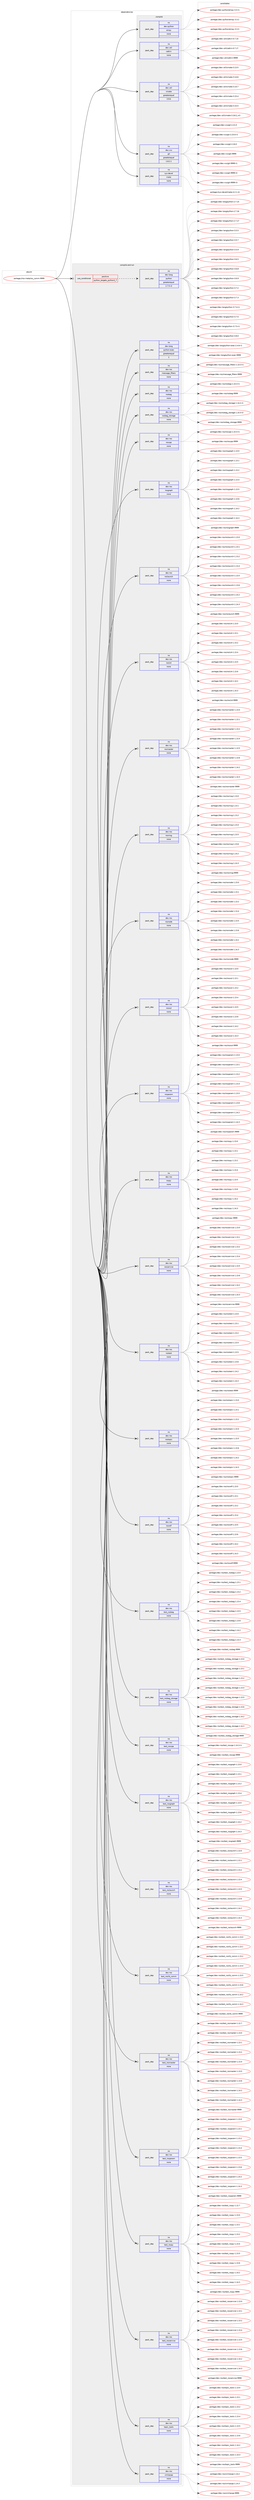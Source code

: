 digraph prolog {

# *************
# Graph options
# *************

newrank=true;
concentrate=true;
compound=true;
graph [rankdir=LR,fontname=Helvetica,fontsize=10,ranksep=1.5];#, ranksep=2.5, nodesep=0.2];
edge  [arrowhead=vee];
node  [fontname=Helvetica,fontsize=10];

# **********
# The ebuild
# **********

subgraph cluster_leftcol {
color=gray;
rank=same;
label=<<i>ebuild</i>>;
id [label="portage://ros-meta/ros_comm-9999", color=red, width=4, href="../ros-meta/ros_comm-9999.svg"];
}

# ****************
# The dependencies
# ****************

subgraph cluster_midcol {
color=gray;
label=<<i>dependencies</i>>;
subgraph cluster_compile {
fillcolor="#eeeeee";
style=filled;
label=<<i>compile</i>>;
subgraph pack279634 {
dependency380982 [label=<<TABLE BORDER="0" CELLBORDER="1" CELLSPACING="0" CELLPADDING="4" WIDTH="220"><TR><TD ROWSPAN="6" CELLPADDING="30">pack_dep</TD></TR><TR><TD WIDTH="110">no</TD></TR><TR><TD>dev-python</TD></TR><TR><TD>empy</TD></TR><TR><TD>none</TD></TR><TR><TD></TD></TR></TABLE>>, shape=none, color=blue];
}
id:e -> dependency380982:w [weight=20,style="solid",arrowhead="vee"];
subgraph pack279635 {
dependency380983 [label=<<TABLE BORDER="0" CELLBORDER="1" CELLSPACING="0" CELLPADDING="4" WIDTH="220"><TR><TD ROWSPAN="6" CELLPADDING="30">pack_dep</TD></TR><TR><TD WIDTH="110">no</TD></TR><TR><TD>dev-util</TD></TR><TR><TD>catkin</TD></TR><TR><TD>none</TD></TR><TR><TD></TD></TR></TABLE>>, shape=none, color=blue];
}
id:e -> dependency380983:w [weight=20,style="solid",arrowhead="vee"];
subgraph pack279636 {
dependency380984 [label=<<TABLE BORDER="0" CELLBORDER="1" CELLSPACING="0" CELLPADDING="4" WIDTH="220"><TR><TD ROWSPAN="6" CELLPADDING="30">pack_dep</TD></TR><TR><TD WIDTH="110">no</TD></TR><TR><TD>dev-util</TD></TR><TR><TD>cmake</TD></TR><TR><TD>greaterequal</TD></TR><TR><TD>3.9.6</TD></TR></TABLE>>, shape=none, color=blue];
}
id:e -> dependency380984:w [weight=20,style="solid",arrowhead="vee"];
subgraph pack279637 {
dependency380985 [label=<<TABLE BORDER="0" CELLBORDER="1" CELLSPACING="0" CELLPADDING="4" WIDTH="220"><TR><TD ROWSPAN="6" CELLPADDING="30">pack_dep</TD></TR><TR><TD WIDTH="110">no</TD></TR><TR><TD>dev-vcs</TD></TR><TR><TD>git</TD></TR><TR><TD>greaterequal</TD></TR><TR><TD>1.8.2.1</TD></TR></TABLE>>, shape=none, color=blue];
}
id:e -> dependency380985:w [weight=20,style="solid",arrowhead="vee"];
subgraph pack279638 {
dependency380986 [label=<<TABLE BORDER="0" CELLBORDER="1" CELLSPACING="0" CELLPADDING="4" WIDTH="220"><TR><TD ROWSPAN="6" CELLPADDING="30">pack_dep</TD></TR><TR><TD WIDTH="110">no</TD></TR><TR><TD>sys-devel</TD></TR><TR><TD>make</TD></TR><TR><TD>none</TD></TR><TR><TD></TD></TR></TABLE>>, shape=none, color=blue];
}
id:e -> dependency380986:w [weight=20,style="solid",arrowhead="vee"];
}
subgraph cluster_compileandrun {
fillcolor="#eeeeee";
style=filled;
label=<<i>compile and run</i>>;
subgraph cond94930 {
dependency380987 [label=<<TABLE BORDER="0" CELLBORDER="1" CELLSPACING="0" CELLPADDING="4"><TR><TD ROWSPAN="3" CELLPADDING="10">use_conditional</TD></TR><TR><TD>positive</TD></TR><TR><TD>python_targets_python2_7</TD></TR></TABLE>>, shape=none, color=red];
subgraph pack279639 {
dependency380988 [label=<<TABLE BORDER="0" CELLBORDER="1" CELLSPACING="0" CELLPADDING="4" WIDTH="220"><TR><TD ROWSPAN="6" CELLPADDING="30">pack_dep</TD></TR><TR><TD WIDTH="110">no</TD></TR><TR><TD>dev-lang</TD></TR><TR><TD>python</TD></TR><TR><TD>greaterequal</TD></TR><TR><TD>2.7.5-r2</TD></TR></TABLE>>, shape=none, color=blue];
}
dependency380987:e -> dependency380988:w [weight=20,style="dashed",arrowhead="vee"];
}
id:e -> dependency380987:w [weight=20,style="solid",arrowhead="odotvee"];
subgraph pack279640 {
dependency380989 [label=<<TABLE BORDER="0" CELLBORDER="1" CELLSPACING="0" CELLPADDING="4" WIDTH="220"><TR><TD ROWSPAN="6" CELLPADDING="30">pack_dep</TD></TR><TR><TD WIDTH="110">no</TD></TR><TR><TD>dev-lang</TD></TR><TR><TD>python-exec</TD></TR><TR><TD>greaterequal</TD></TR><TR><TD>2</TD></TR></TABLE>>, shape=none, color=blue];
}
id:e -> dependency380989:w [weight=20,style="solid",arrowhead="odotvee"];
subgraph pack279641 {
dependency380990 [label=<<TABLE BORDER="0" CELLBORDER="1" CELLSPACING="0" CELLPADDING="4" WIDTH="220"><TR><TD ROWSPAN="6" CELLPADDING="30">pack_dep</TD></TR><TR><TD WIDTH="110">no</TD></TR><TR><TD>dev-ros</TD></TR><TR><TD>message_filters</TD></TR><TR><TD>none</TD></TR><TR><TD></TD></TR></TABLE>>, shape=none, color=blue];
}
id:e -> dependency380990:w [weight=20,style="solid",arrowhead="odotvee"];
subgraph pack279642 {
dependency380991 [label=<<TABLE BORDER="0" CELLBORDER="1" CELLSPACING="0" CELLPADDING="4" WIDTH="220"><TR><TD ROWSPAN="6" CELLPADDING="30">pack_dep</TD></TR><TR><TD WIDTH="110">no</TD></TR><TR><TD>dev-ros</TD></TR><TR><TD>rosbag</TD></TR><TR><TD>none</TD></TR><TR><TD></TD></TR></TABLE>>, shape=none, color=blue];
}
id:e -> dependency380991:w [weight=20,style="solid",arrowhead="odotvee"];
subgraph pack279643 {
dependency380992 [label=<<TABLE BORDER="0" CELLBORDER="1" CELLSPACING="0" CELLPADDING="4" WIDTH="220"><TR><TD ROWSPAN="6" CELLPADDING="30">pack_dep</TD></TR><TR><TD WIDTH="110">no</TD></TR><TR><TD>dev-ros</TD></TR><TR><TD>rosbag_storage</TD></TR><TR><TD>none</TD></TR><TR><TD></TD></TR></TABLE>>, shape=none, color=blue];
}
id:e -> dependency380992:w [weight=20,style="solid",arrowhead="odotvee"];
subgraph pack279644 {
dependency380993 [label=<<TABLE BORDER="0" CELLBORDER="1" CELLSPACING="0" CELLPADDING="4" WIDTH="220"><TR><TD ROWSPAN="6" CELLPADDING="30">pack_dep</TD></TR><TR><TD WIDTH="110">no</TD></TR><TR><TD>dev-ros</TD></TR><TR><TD>roscpp</TD></TR><TR><TD>none</TD></TR><TR><TD></TD></TR></TABLE>>, shape=none, color=blue];
}
id:e -> dependency380993:w [weight=20,style="solid",arrowhead="odotvee"];
subgraph pack279645 {
dependency380994 [label=<<TABLE BORDER="0" CELLBORDER="1" CELLSPACING="0" CELLPADDING="4" WIDTH="220"><TR><TD ROWSPAN="6" CELLPADDING="30">pack_dep</TD></TR><TR><TD WIDTH="110">no</TD></TR><TR><TD>dev-ros</TD></TR><TR><TD>rosgraph</TD></TR><TR><TD>none</TD></TR><TR><TD></TD></TR></TABLE>>, shape=none, color=blue];
}
id:e -> dependency380994:w [weight=20,style="solid",arrowhead="odotvee"];
subgraph pack279646 {
dependency380995 [label=<<TABLE BORDER="0" CELLBORDER="1" CELLSPACING="0" CELLPADDING="4" WIDTH="220"><TR><TD ROWSPAN="6" CELLPADDING="30">pack_dep</TD></TR><TR><TD WIDTH="110">no</TD></TR><TR><TD>dev-ros</TD></TR><TR><TD>roslaunch</TD></TR><TR><TD>none</TD></TR><TR><TD></TD></TR></TABLE>>, shape=none, color=blue];
}
id:e -> dependency380995:w [weight=20,style="solid",arrowhead="odotvee"];
subgraph pack279647 {
dependency380996 [label=<<TABLE BORDER="0" CELLBORDER="1" CELLSPACING="0" CELLPADDING="4" WIDTH="220"><TR><TD ROWSPAN="6" CELLPADDING="30">pack_dep</TD></TR><TR><TD WIDTH="110">no</TD></TR><TR><TD>dev-ros</TD></TR><TR><TD>roslz4</TD></TR><TR><TD>none</TD></TR><TR><TD></TD></TR></TABLE>>, shape=none, color=blue];
}
id:e -> dependency380996:w [weight=20,style="solid",arrowhead="odotvee"];
subgraph pack279648 {
dependency380997 [label=<<TABLE BORDER="0" CELLBORDER="1" CELLSPACING="0" CELLPADDING="4" WIDTH="220"><TR><TD ROWSPAN="6" CELLPADDING="30">pack_dep</TD></TR><TR><TD WIDTH="110">no</TD></TR><TR><TD>dev-ros</TD></TR><TR><TD>rosmaster</TD></TR><TR><TD>none</TD></TR><TR><TD></TD></TR></TABLE>>, shape=none, color=blue];
}
id:e -> dependency380997:w [weight=20,style="solid",arrowhead="odotvee"];
subgraph pack279649 {
dependency380998 [label=<<TABLE BORDER="0" CELLBORDER="1" CELLSPACING="0" CELLPADDING="4" WIDTH="220"><TR><TD ROWSPAN="6" CELLPADDING="30">pack_dep</TD></TR><TR><TD WIDTH="110">no</TD></TR><TR><TD>dev-ros</TD></TR><TR><TD>rosmsg</TD></TR><TR><TD>none</TD></TR><TR><TD></TD></TR></TABLE>>, shape=none, color=blue];
}
id:e -> dependency380998:w [weight=20,style="solid",arrowhead="odotvee"];
subgraph pack279650 {
dependency380999 [label=<<TABLE BORDER="0" CELLBORDER="1" CELLSPACING="0" CELLPADDING="4" WIDTH="220"><TR><TD ROWSPAN="6" CELLPADDING="30">pack_dep</TD></TR><TR><TD WIDTH="110">no</TD></TR><TR><TD>dev-ros</TD></TR><TR><TD>rosnode</TD></TR><TR><TD>none</TD></TR><TR><TD></TD></TR></TABLE>>, shape=none, color=blue];
}
id:e -> dependency380999:w [weight=20,style="solid",arrowhead="odotvee"];
subgraph pack279651 {
dependency381000 [label=<<TABLE BORDER="0" CELLBORDER="1" CELLSPACING="0" CELLPADDING="4" WIDTH="220"><TR><TD ROWSPAN="6" CELLPADDING="30">pack_dep</TD></TR><TR><TD WIDTH="110">no</TD></TR><TR><TD>dev-ros</TD></TR><TR><TD>rosout</TD></TR><TR><TD>none</TD></TR><TR><TD></TD></TR></TABLE>>, shape=none, color=blue];
}
id:e -> dependency381000:w [weight=20,style="solid",arrowhead="odotvee"];
subgraph pack279652 {
dependency381001 [label=<<TABLE BORDER="0" CELLBORDER="1" CELLSPACING="0" CELLPADDING="4" WIDTH="220"><TR><TD ROWSPAN="6" CELLPADDING="30">pack_dep</TD></TR><TR><TD WIDTH="110">no</TD></TR><TR><TD>dev-ros</TD></TR><TR><TD>rosparam</TD></TR><TR><TD>none</TD></TR><TR><TD></TD></TR></TABLE>>, shape=none, color=blue];
}
id:e -> dependency381001:w [weight=20,style="solid",arrowhead="odotvee"];
subgraph pack279653 {
dependency381002 [label=<<TABLE BORDER="0" CELLBORDER="1" CELLSPACING="0" CELLPADDING="4" WIDTH="220"><TR><TD ROWSPAN="6" CELLPADDING="30">pack_dep</TD></TR><TR><TD WIDTH="110">no</TD></TR><TR><TD>dev-ros</TD></TR><TR><TD>rospy</TD></TR><TR><TD>none</TD></TR><TR><TD></TD></TR></TABLE>>, shape=none, color=blue];
}
id:e -> dependency381002:w [weight=20,style="solid",arrowhead="odotvee"];
subgraph pack279654 {
dependency381003 [label=<<TABLE BORDER="0" CELLBORDER="1" CELLSPACING="0" CELLPADDING="4" WIDTH="220"><TR><TD ROWSPAN="6" CELLPADDING="30">pack_dep</TD></TR><TR><TD WIDTH="110">no</TD></TR><TR><TD>dev-ros</TD></TR><TR><TD>rosservice</TD></TR><TR><TD>none</TD></TR><TR><TD></TD></TR></TABLE>>, shape=none, color=blue];
}
id:e -> dependency381003:w [weight=20,style="solid",arrowhead="odotvee"];
subgraph pack279655 {
dependency381004 [label=<<TABLE BORDER="0" CELLBORDER="1" CELLSPACING="0" CELLPADDING="4" WIDTH="220"><TR><TD ROWSPAN="6" CELLPADDING="30">pack_dep</TD></TR><TR><TD WIDTH="110">no</TD></TR><TR><TD>dev-ros</TD></TR><TR><TD>rostest</TD></TR><TR><TD>none</TD></TR><TR><TD></TD></TR></TABLE>>, shape=none, color=blue];
}
id:e -> dependency381004:w [weight=20,style="solid",arrowhead="odotvee"];
subgraph pack279656 {
dependency381005 [label=<<TABLE BORDER="0" CELLBORDER="1" CELLSPACING="0" CELLPADDING="4" WIDTH="220"><TR><TD ROWSPAN="6" CELLPADDING="30">pack_dep</TD></TR><TR><TD WIDTH="110">no</TD></TR><TR><TD>dev-ros</TD></TR><TR><TD>rostopic</TD></TR><TR><TD>none</TD></TR><TR><TD></TD></TR></TABLE>>, shape=none, color=blue];
}
id:e -> dependency381005:w [weight=20,style="solid",arrowhead="odotvee"];
subgraph pack279657 {
dependency381006 [label=<<TABLE BORDER="0" CELLBORDER="1" CELLSPACING="0" CELLPADDING="4" WIDTH="220"><TR><TD ROWSPAN="6" CELLPADDING="30">pack_dep</TD></TR><TR><TD WIDTH="110">no</TD></TR><TR><TD>dev-ros</TD></TR><TR><TD>roswtf</TD></TR><TR><TD>none</TD></TR><TR><TD></TD></TR></TABLE>>, shape=none, color=blue];
}
id:e -> dependency381006:w [weight=20,style="solid",arrowhead="odotvee"];
subgraph pack279658 {
dependency381007 [label=<<TABLE BORDER="0" CELLBORDER="1" CELLSPACING="0" CELLPADDING="4" WIDTH="220"><TR><TD ROWSPAN="6" CELLPADDING="30">pack_dep</TD></TR><TR><TD WIDTH="110">no</TD></TR><TR><TD>dev-ros</TD></TR><TR><TD>test_rosbag</TD></TR><TR><TD>none</TD></TR><TR><TD></TD></TR></TABLE>>, shape=none, color=blue];
}
id:e -> dependency381007:w [weight=20,style="solid",arrowhead="odotvee"];
subgraph pack279659 {
dependency381008 [label=<<TABLE BORDER="0" CELLBORDER="1" CELLSPACING="0" CELLPADDING="4" WIDTH="220"><TR><TD ROWSPAN="6" CELLPADDING="30">pack_dep</TD></TR><TR><TD WIDTH="110">no</TD></TR><TR><TD>dev-ros</TD></TR><TR><TD>test_rosbag_storage</TD></TR><TR><TD>none</TD></TR><TR><TD></TD></TR></TABLE>>, shape=none, color=blue];
}
id:e -> dependency381008:w [weight=20,style="solid",arrowhead="odotvee"];
subgraph pack279660 {
dependency381009 [label=<<TABLE BORDER="0" CELLBORDER="1" CELLSPACING="0" CELLPADDING="4" WIDTH="220"><TR><TD ROWSPAN="6" CELLPADDING="30">pack_dep</TD></TR><TR><TD WIDTH="110">no</TD></TR><TR><TD>dev-ros</TD></TR><TR><TD>test_roscpp</TD></TR><TR><TD>none</TD></TR><TR><TD></TD></TR></TABLE>>, shape=none, color=blue];
}
id:e -> dependency381009:w [weight=20,style="solid",arrowhead="odotvee"];
subgraph pack279661 {
dependency381010 [label=<<TABLE BORDER="0" CELLBORDER="1" CELLSPACING="0" CELLPADDING="4" WIDTH="220"><TR><TD ROWSPAN="6" CELLPADDING="30">pack_dep</TD></TR><TR><TD WIDTH="110">no</TD></TR><TR><TD>dev-ros</TD></TR><TR><TD>test_rosgraph</TD></TR><TR><TD>none</TD></TR><TR><TD></TD></TR></TABLE>>, shape=none, color=blue];
}
id:e -> dependency381010:w [weight=20,style="solid",arrowhead="odotvee"];
subgraph pack279662 {
dependency381011 [label=<<TABLE BORDER="0" CELLBORDER="1" CELLSPACING="0" CELLPADDING="4" WIDTH="220"><TR><TD ROWSPAN="6" CELLPADDING="30">pack_dep</TD></TR><TR><TD WIDTH="110">no</TD></TR><TR><TD>dev-ros</TD></TR><TR><TD>test_roslaunch</TD></TR><TR><TD>none</TD></TR><TR><TD></TD></TR></TABLE>>, shape=none, color=blue];
}
id:e -> dependency381011:w [weight=20,style="solid",arrowhead="odotvee"];
subgraph pack279663 {
dependency381012 [label=<<TABLE BORDER="0" CELLBORDER="1" CELLSPACING="0" CELLPADDING="4" WIDTH="220"><TR><TD ROWSPAN="6" CELLPADDING="30">pack_dep</TD></TR><TR><TD WIDTH="110">no</TD></TR><TR><TD>dev-ros</TD></TR><TR><TD>test_roslib_comm</TD></TR><TR><TD>none</TD></TR><TR><TD></TD></TR></TABLE>>, shape=none, color=blue];
}
id:e -> dependency381012:w [weight=20,style="solid",arrowhead="odotvee"];
subgraph pack279664 {
dependency381013 [label=<<TABLE BORDER="0" CELLBORDER="1" CELLSPACING="0" CELLPADDING="4" WIDTH="220"><TR><TD ROWSPAN="6" CELLPADDING="30">pack_dep</TD></TR><TR><TD WIDTH="110">no</TD></TR><TR><TD>dev-ros</TD></TR><TR><TD>test_rosmaster</TD></TR><TR><TD>none</TD></TR><TR><TD></TD></TR></TABLE>>, shape=none, color=blue];
}
id:e -> dependency381013:w [weight=20,style="solid",arrowhead="odotvee"];
subgraph pack279665 {
dependency381014 [label=<<TABLE BORDER="0" CELLBORDER="1" CELLSPACING="0" CELLPADDING="4" WIDTH="220"><TR><TD ROWSPAN="6" CELLPADDING="30">pack_dep</TD></TR><TR><TD WIDTH="110">no</TD></TR><TR><TD>dev-ros</TD></TR><TR><TD>test_rosparam</TD></TR><TR><TD>none</TD></TR><TR><TD></TD></TR></TABLE>>, shape=none, color=blue];
}
id:e -> dependency381014:w [weight=20,style="solid",arrowhead="odotvee"];
subgraph pack279666 {
dependency381015 [label=<<TABLE BORDER="0" CELLBORDER="1" CELLSPACING="0" CELLPADDING="4" WIDTH="220"><TR><TD ROWSPAN="6" CELLPADDING="30">pack_dep</TD></TR><TR><TD WIDTH="110">no</TD></TR><TR><TD>dev-ros</TD></TR><TR><TD>test_rospy</TD></TR><TR><TD>none</TD></TR><TR><TD></TD></TR></TABLE>>, shape=none, color=blue];
}
id:e -> dependency381015:w [weight=20,style="solid",arrowhead="odotvee"];
subgraph pack279667 {
dependency381016 [label=<<TABLE BORDER="0" CELLBORDER="1" CELLSPACING="0" CELLPADDING="4" WIDTH="220"><TR><TD ROWSPAN="6" CELLPADDING="30">pack_dep</TD></TR><TR><TD WIDTH="110">no</TD></TR><TR><TD>dev-ros</TD></TR><TR><TD>test_rosservice</TD></TR><TR><TD>none</TD></TR><TR><TD></TD></TR></TABLE>>, shape=none, color=blue];
}
id:e -> dependency381016:w [weight=20,style="solid",arrowhead="odotvee"];
subgraph pack279668 {
dependency381017 [label=<<TABLE BORDER="0" CELLBORDER="1" CELLSPACING="0" CELLPADDING="4" WIDTH="220"><TR><TD ROWSPAN="6" CELLPADDING="30">pack_dep</TD></TR><TR><TD WIDTH="110">no</TD></TR><TR><TD>dev-ros</TD></TR><TR><TD>topic_tools</TD></TR><TR><TD>none</TD></TR><TR><TD></TD></TR></TABLE>>, shape=none, color=blue];
}
id:e -> dependency381017:w [weight=20,style="solid",arrowhead="odotvee"];
subgraph pack279669 {
dependency381018 [label=<<TABLE BORDER="0" CELLBORDER="1" CELLSPACING="0" CELLPADDING="4" WIDTH="220"><TR><TD ROWSPAN="6" CELLPADDING="30">pack_dep</TD></TR><TR><TD WIDTH="110">no</TD></TR><TR><TD>dev-ros</TD></TR><TR><TD>xmlrpcpp</TD></TR><TR><TD>none</TD></TR><TR><TD></TD></TR></TABLE>>, shape=none, color=blue];
}
id:e -> dependency381018:w [weight=20,style="solid",arrowhead="odotvee"];
}
subgraph cluster_run {
fillcolor="#eeeeee";
style=filled;
label=<<i>run</i>>;
}
}

# **************
# The candidates
# **************

subgraph cluster_choices {
rank=same;
color=gray;
label=<<i>candidates</i>>;

subgraph choice279634 {
color=black;
nodesep=1;
choiceportage1001011184511212111610411111047101109112121455146514511449 [label="portage://dev-python/empy-3.3-r1", color=red, width=4,href="../dev-python/empy-3.3-r1.svg"];
choiceportage1001011184511212111610411111047101109112121455146514650 [label="portage://dev-python/empy-3.3.2", color=red, width=4,href="../dev-python/empy-3.3.2.svg"];
choiceportage1001011184511212111610411111047101109112121455146514651 [label="portage://dev-python/empy-3.3.3", color=red, width=4,href="../dev-python/empy-3.3.3.svg"];
dependency380982:e -> choiceportage1001011184511212111610411111047101109112121455146514511449:w [style=dotted,weight="100"];
dependency380982:e -> choiceportage1001011184511212111610411111047101109112121455146514650:w [style=dotted,weight="100"];
dependency380982:e -> choiceportage1001011184511212111610411111047101109112121455146514651:w [style=dotted,weight="100"];
}
subgraph choice279635 {
color=black;
nodesep=1;
choiceportage1001011184511711610510847999711610710511045484655464952 [label="portage://dev-util/catkin-0.7.14", color=red, width=4,href="../dev-util/catkin-0.7.14.svg"];
choiceportage1001011184511711610510847999711610710511045484655464955 [label="portage://dev-util/catkin-0.7.17", color=red, width=4,href="../dev-util/catkin-0.7.17.svg"];
choiceportage100101118451171161051084799971161071051104557575757 [label="portage://dev-util/catkin-9999", color=red, width=4,href="../dev-util/catkin-9999.svg"];
dependency380983:e -> choiceportage1001011184511711610510847999711610710511045484655464952:w [style=dotted,weight="100"];
dependency380983:e -> choiceportage1001011184511711610510847999711610710511045484655464955:w [style=dotted,weight="100"];
dependency380983:e -> choiceportage100101118451171161051084799971161071051104557575757:w [style=dotted,weight="100"];
}
subgraph choice279636 {
color=black;
nodesep=1;
choiceportage1001011184511711610510847991099710710145514649514653 [label="portage://dev-util/cmake-3.13.5", color=red, width=4,href="../dev-util/cmake-3.13.5.svg"];
choiceportage1001011184511711610510847991099710710145514649524654 [label="portage://dev-util/cmake-3.14.6", color=red, width=4,href="../dev-util/cmake-3.14.6.svg"];
choiceportage1001011184511711610510847991099710710145514649524655 [label="portage://dev-util/cmake-3.14.7", color=red, width=4,href="../dev-util/cmake-3.14.7.svg"];
choiceportage1001011184511711610510847991099710710145514649534652 [label="portage://dev-util/cmake-3.15.4", color=red, width=4,href="../dev-util/cmake-3.15.4.svg"];
choiceportage1001011184511711610510847991099710710145514649534653 [label="portage://dev-util/cmake-3.15.5", color=red, width=4,href="../dev-util/cmake-3.15.5.svg"];
choiceportage1001011184511711610510847991099710710145514649544648951149951 [label="portage://dev-util/cmake-3.16.0_rc3", color=red, width=4,href="../dev-util/cmake-3.16.0_rc3.svg"];
dependency380984:e -> choiceportage1001011184511711610510847991099710710145514649514653:w [style=dotted,weight="100"];
dependency380984:e -> choiceportage1001011184511711610510847991099710710145514649524654:w [style=dotted,weight="100"];
dependency380984:e -> choiceportage1001011184511711610510847991099710710145514649524655:w [style=dotted,weight="100"];
dependency380984:e -> choiceportage1001011184511711610510847991099710710145514649534652:w [style=dotted,weight="100"];
dependency380984:e -> choiceportage1001011184511711610510847991099710710145514649534653:w [style=dotted,weight="100"];
dependency380984:e -> choiceportage1001011184511711610510847991099710710145514649544648951149951:w [style=dotted,weight="100"];
}
subgraph choice279637 {
color=black;
nodesep=1;
choiceportage10010111845118991154710310511645504650494648 [label="portage://dev-vcs/git-2.21.0", color=red, width=4,href="../dev-vcs/git-2.21.0.svg"];
choiceportage100101118451189911547103105116455046505146484511449 [label="portage://dev-vcs/git-2.23.0-r1", color=red, width=4,href="../dev-vcs/git-2.23.0-r1.svg"];
choiceportage10010111845118991154710310511645504650524648 [label="portage://dev-vcs/git-2.24.0", color=red, width=4,href="../dev-vcs/git-2.24.0.svg"];
choiceportage1001011184511899115471031051164557575757 [label="portage://dev-vcs/git-9999", color=red, width=4,href="../dev-vcs/git-9999.svg"];
choiceportage10010111845118991154710310511645575757574511449 [label="portage://dev-vcs/git-9999-r1", color=red, width=4,href="../dev-vcs/git-9999-r1.svg"];
choiceportage10010111845118991154710310511645575757574511450 [label="portage://dev-vcs/git-9999-r2", color=red, width=4,href="../dev-vcs/git-9999-r2.svg"];
choiceportage10010111845118991154710310511645575757574511451 [label="portage://dev-vcs/git-9999-r3", color=red, width=4,href="../dev-vcs/git-9999-r3.svg"];
dependency380985:e -> choiceportage10010111845118991154710310511645504650494648:w [style=dotted,weight="100"];
dependency380985:e -> choiceportage100101118451189911547103105116455046505146484511449:w [style=dotted,weight="100"];
dependency380985:e -> choiceportage10010111845118991154710310511645504650524648:w [style=dotted,weight="100"];
dependency380985:e -> choiceportage1001011184511899115471031051164557575757:w [style=dotted,weight="100"];
dependency380985:e -> choiceportage10010111845118991154710310511645575757574511449:w [style=dotted,weight="100"];
dependency380985:e -> choiceportage10010111845118991154710310511645575757574511450:w [style=dotted,weight="100"];
dependency380985:e -> choiceportage10010111845118991154710310511645575757574511451:w [style=dotted,weight="100"];
}
subgraph choice279638 {
color=black;
nodesep=1;
choiceportage1151211154510010111810110847109971071014552465046494511452 [label="portage://sys-devel/make-4.2.1-r4", color=red, width=4,href="../sys-devel/make-4.2.1-r4.svg"];
dependency380986:e -> choiceportage1151211154510010111810110847109971071014552465046494511452:w [style=dotted,weight="100"];
}
subgraph choice279639 {
color=black;
nodesep=1;
choiceportage10010111845108971101034711212111610411111045504655464953 [label="portage://dev-lang/python-2.7.15", color=red, width=4,href="../dev-lang/python-2.7.15.svg"];
choiceportage10010111845108971101034711212111610411111045504655464954 [label="portage://dev-lang/python-2.7.16", color=red, width=4,href="../dev-lang/python-2.7.16.svg"];
choiceportage10010111845108971101034711212111610411111045504655464955 [label="portage://dev-lang/python-2.7.17", color=red, width=4,href="../dev-lang/python-2.7.17.svg"];
choiceportage100101118451089711010347112121116104111110455146534653 [label="portage://dev-lang/python-3.5.5", color=red, width=4,href="../dev-lang/python-3.5.5.svg"];
choiceportage100101118451089711010347112121116104111110455146534655 [label="portage://dev-lang/python-3.5.7", color=red, width=4,href="../dev-lang/python-3.5.7.svg"];
choiceportage100101118451089711010347112121116104111110455146534657 [label="portage://dev-lang/python-3.5.9", color=red, width=4,href="../dev-lang/python-3.5.9.svg"];
choiceportage100101118451089711010347112121116104111110455146544653 [label="portage://dev-lang/python-3.6.5", color=red, width=4,href="../dev-lang/python-3.6.5.svg"];
choiceportage100101118451089711010347112121116104111110455146544656 [label="portage://dev-lang/python-3.6.8", color=red, width=4,href="../dev-lang/python-3.6.8.svg"];
choiceportage100101118451089711010347112121116104111110455146544657 [label="portage://dev-lang/python-3.6.9", color=red, width=4,href="../dev-lang/python-3.6.9.svg"];
choiceportage100101118451089711010347112121116104111110455146554650 [label="portage://dev-lang/python-3.7.2", color=red, width=4,href="../dev-lang/python-3.7.2.svg"];
choiceportage100101118451089711010347112121116104111110455146554651 [label="portage://dev-lang/python-3.7.3", color=red, width=4,href="../dev-lang/python-3.7.3.svg"];
choiceportage1001011184510897110103471121211161041111104551465546524511449 [label="portage://dev-lang/python-3.7.4-r1", color=red, width=4,href="../dev-lang/python-3.7.4-r1.svg"];
choiceportage100101118451089711010347112121116104111110455146554653 [label="portage://dev-lang/python-3.7.5", color=red, width=4,href="../dev-lang/python-3.7.5.svg"];
choiceportage1001011184510897110103471121211161041111104551465546534511449 [label="portage://dev-lang/python-3.7.5-r1", color=red, width=4,href="../dev-lang/python-3.7.5-r1.svg"];
choiceportage100101118451089711010347112121116104111110455146564648 [label="portage://dev-lang/python-3.8.0", color=red, width=4,href="../dev-lang/python-3.8.0.svg"];
dependency380988:e -> choiceportage10010111845108971101034711212111610411111045504655464953:w [style=dotted,weight="100"];
dependency380988:e -> choiceportage10010111845108971101034711212111610411111045504655464954:w [style=dotted,weight="100"];
dependency380988:e -> choiceportage10010111845108971101034711212111610411111045504655464955:w [style=dotted,weight="100"];
dependency380988:e -> choiceportage100101118451089711010347112121116104111110455146534653:w [style=dotted,weight="100"];
dependency380988:e -> choiceportage100101118451089711010347112121116104111110455146534655:w [style=dotted,weight="100"];
dependency380988:e -> choiceportage100101118451089711010347112121116104111110455146534657:w [style=dotted,weight="100"];
dependency380988:e -> choiceportage100101118451089711010347112121116104111110455146544653:w [style=dotted,weight="100"];
dependency380988:e -> choiceportage100101118451089711010347112121116104111110455146544656:w [style=dotted,weight="100"];
dependency380988:e -> choiceportage100101118451089711010347112121116104111110455146544657:w [style=dotted,weight="100"];
dependency380988:e -> choiceportage100101118451089711010347112121116104111110455146554650:w [style=dotted,weight="100"];
dependency380988:e -> choiceportage100101118451089711010347112121116104111110455146554651:w [style=dotted,weight="100"];
dependency380988:e -> choiceportage1001011184510897110103471121211161041111104551465546524511449:w [style=dotted,weight="100"];
dependency380988:e -> choiceportage100101118451089711010347112121116104111110455146554653:w [style=dotted,weight="100"];
dependency380988:e -> choiceportage1001011184510897110103471121211161041111104551465546534511449:w [style=dotted,weight="100"];
dependency380988:e -> choiceportage100101118451089711010347112121116104111110455146564648:w [style=dotted,weight="100"];
}
subgraph choice279640 {
color=black;
nodesep=1;
choiceportage10010111845108971101034711212111610411111045101120101994550465246544511449 [label="portage://dev-lang/python-exec-2.4.6-r1", color=red, width=4,href="../dev-lang/python-exec-2.4.6-r1.svg"];
choiceportage10010111845108971101034711212111610411111045101120101994557575757 [label="portage://dev-lang/python-exec-9999", color=red, width=4,href="../dev-lang/python-exec-9999.svg"];
dependency380989:e -> choiceportage10010111845108971101034711212111610411111045101120101994550465246544511449:w [style=dotted,weight="100"];
dependency380989:e -> choiceportage10010111845108971101034711212111610411111045101120101994557575757:w [style=dotted,weight="100"];
}
subgraph choice279641 {
color=black;
nodesep=1;
choiceportage10010111845114111115471091011151159710310195102105108116101114115454946495246514511449 [label="portage://dev-ros/message_filters-1.14.3-r1", color=red, width=4,href="../dev-ros/message_filters-1.14.3-r1.svg"];
choiceportage100101118451141111154710910111511597103101951021051081161011141154557575757 [label="portage://dev-ros/message_filters-9999", color=red, width=4,href="../dev-ros/message_filters-9999.svg"];
dependency380990:e -> choiceportage10010111845114111115471091011151159710310195102105108116101114115454946495246514511449:w [style=dotted,weight="100"];
dependency380990:e -> choiceportage100101118451141111154710910111511597103101951021051081161011141154557575757:w [style=dotted,weight="100"];
}
subgraph choice279642 {
color=black;
nodesep=1;
choiceportage10010111845114111115471141111159897103454946495246514511449 [label="portage://dev-ros/rosbag-1.14.3-r1", color=red, width=4,href="../dev-ros/rosbag-1.14.3-r1.svg"];
choiceportage100101118451141111154711411111598971034557575757 [label="portage://dev-ros/rosbag-9999", color=red, width=4,href="../dev-ros/rosbag-9999.svg"];
dependency380991:e -> choiceportage10010111845114111115471141111159897103454946495246514511449:w [style=dotted,weight="100"];
dependency380991:e -> choiceportage100101118451141111154711411111598971034557575757:w [style=dotted,weight="100"];
}
subgraph choice279643 {
color=black;
nodesep=1;
choiceportage100101118451141111154711411111598971039511511611111497103101454946495246504511449 [label="portage://dev-ros/rosbag_storage-1.14.2-r1", color=red, width=4,href="../dev-ros/rosbag_storage-1.14.2-r1.svg"];
choiceportage100101118451141111154711411111598971039511511611111497103101454946495246514511450 [label="portage://dev-ros/rosbag_storage-1.14.3-r2", color=red, width=4,href="../dev-ros/rosbag_storage-1.14.3-r2.svg"];
choiceportage1001011184511411111547114111115989710395115116111114971031014557575757 [label="portage://dev-ros/rosbag_storage-9999", color=red, width=4,href="../dev-ros/rosbag_storage-9999.svg"];
dependency380992:e -> choiceportage100101118451141111154711411111598971039511511611111497103101454946495246504511449:w [style=dotted,weight="100"];
dependency380992:e -> choiceportage100101118451141111154711411111598971039511511611111497103101454946495246514511450:w [style=dotted,weight="100"];
dependency380992:e -> choiceportage1001011184511411111547114111115989710395115116111114971031014557575757:w [style=dotted,weight="100"];
}
subgraph choice279644 {
color=black;
nodesep=1;
choiceportage100101118451141111154711411111599112112454946495246514511449 [label="portage://dev-ros/roscpp-1.14.3-r1", color=red, width=4,href="../dev-ros/roscpp-1.14.3-r1.svg"];
choiceportage1001011184511411111547114111115991121124557575757 [label="portage://dev-ros/roscpp-9999", color=red, width=4,href="../dev-ros/roscpp-9999.svg"];
dependency380993:e -> choiceportage100101118451141111154711411111599112112454946495246514511449:w [style=dotted,weight="100"];
dependency380993:e -> choiceportage1001011184511411111547114111115991121124557575757:w [style=dotted,weight="100"];
}
subgraph choice279645 {
color=black;
nodesep=1;
choiceportage10010111845114111115471141111151031149711210445494649514648 [label="portage://dev-ros/rosgraph-1.13.0", color=red, width=4,href="../dev-ros/rosgraph-1.13.0.svg"];
choiceportage10010111845114111115471141111151031149711210445494649514649 [label="portage://dev-ros/rosgraph-1.13.1", color=red, width=4,href="../dev-ros/rosgraph-1.13.1.svg"];
choiceportage10010111845114111115471141111151031149711210445494649514650 [label="portage://dev-ros/rosgraph-1.13.2", color=red, width=4,href="../dev-ros/rosgraph-1.13.2.svg"];
choiceportage10010111845114111115471141111151031149711210445494649514652 [label="portage://dev-ros/rosgraph-1.13.4", color=red, width=4,href="../dev-ros/rosgraph-1.13.4.svg"];
choiceportage10010111845114111115471141111151031149711210445494649514653 [label="portage://dev-ros/rosgraph-1.13.5", color=red, width=4,href="../dev-ros/rosgraph-1.13.5.svg"];
choiceportage10010111845114111115471141111151031149711210445494649514654 [label="portage://dev-ros/rosgraph-1.13.6", color=red, width=4,href="../dev-ros/rosgraph-1.13.6.svg"];
choiceportage10010111845114111115471141111151031149711210445494649524650 [label="portage://dev-ros/rosgraph-1.14.2", color=red, width=4,href="../dev-ros/rosgraph-1.14.2.svg"];
choiceportage10010111845114111115471141111151031149711210445494649524651 [label="portage://dev-ros/rosgraph-1.14.3", color=red, width=4,href="../dev-ros/rosgraph-1.14.3.svg"];
choiceportage1001011184511411111547114111115103114971121044557575757 [label="portage://dev-ros/rosgraph-9999", color=red, width=4,href="../dev-ros/rosgraph-9999.svg"];
dependency380994:e -> choiceportage10010111845114111115471141111151031149711210445494649514648:w [style=dotted,weight="100"];
dependency380994:e -> choiceportage10010111845114111115471141111151031149711210445494649514649:w [style=dotted,weight="100"];
dependency380994:e -> choiceportage10010111845114111115471141111151031149711210445494649514650:w [style=dotted,weight="100"];
dependency380994:e -> choiceportage10010111845114111115471141111151031149711210445494649514652:w [style=dotted,weight="100"];
dependency380994:e -> choiceportage10010111845114111115471141111151031149711210445494649514653:w [style=dotted,weight="100"];
dependency380994:e -> choiceportage10010111845114111115471141111151031149711210445494649514654:w [style=dotted,weight="100"];
dependency380994:e -> choiceportage10010111845114111115471141111151031149711210445494649524650:w [style=dotted,weight="100"];
dependency380994:e -> choiceportage10010111845114111115471141111151031149711210445494649524651:w [style=dotted,weight="100"];
dependency380994:e -> choiceportage1001011184511411111547114111115103114971121044557575757:w [style=dotted,weight="100"];
}
subgraph choice279646 {
color=black;
nodesep=1;
choiceportage1001011184511411111547114111115108971171109910445494649514648 [label="portage://dev-ros/roslaunch-1.13.0", color=red, width=4,href="../dev-ros/roslaunch-1.13.0.svg"];
choiceportage1001011184511411111547114111115108971171109910445494649514649 [label="portage://dev-ros/roslaunch-1.13.1", color=red, width=4,href="../dev-ros/roslaunch-1.13.1.svg"];
choiceportage1001011184511411111547114111115108971171109910445494649514650 [label="portage://dev-ros/roslaunch-1.13.2", color=red, width=4,href="../dev-ros/roslaunch-1.13.2.svg"];
choiceportage1001011184511411111547114111115108971171109910445494649514652 [label="portage://dev-ros/roslaunch-1.13.4", color=red, width=4,href="../dev-ros/roslaunch-1.13.4.svg"];
choiceportage1001011184511411111547114111115108971171109910445494649514653 [label="portage://dev-ros/roslaunch-1.13.5", color=red, width=4,href="../dev-ros/roslaunch-1.13.5.svg"];
choiceportage1001011184511411111547114111115108971171109910445494649514654 [label="portage://dev-ros/roslaunch-1.13.6", color=red, width=4,href="../dev-ros/roslaunch-1.13.6.svg"];
choiceportage1001011184511411111547114111115108971171109910445494649524650 [label="portage://dev-ros/roslaunch-1.14.2", color=red, width=4,href="../dev-ros/roslaunch-1.14.2.svg"];
choiceportage1001011184511411111547114111115108971171109910445494649524651 [label="portage://dev-ros/roslaunch-1.14.3", color=red, width=4,href="../dev-ros/roslaunch-1.14.3.svg"];
choiceportage100101118451141111154711411111510897117110991044557575757 [label="portage://dev-ros/roslaunch-9999", color=red, width=4,href="../dev-ros/roslaunch-9999.svg"];
dependency380995:e -> choiceportage1001011184511411111547114111115108971171109910445494649514648:w [style=dotted,weight="100"];
dependency380995:e -> choiceportage1001011184511411111547114111115108971171109910445494649514649:w [style=dotted,weight="100"];
dependency380995:e -> choiceportage1001011184511411111547114111115108971171109910445494649514650:w [style=dotted,weight="100"];
dependency380995:e -> choiceportage1001011184511411111547114111115108971171109910445494649514652:w [style=dotted,weight="100"];
dependency380995:e -> choiceportage1001011184511411111547114111115108971171109910445494649514653:w [style=dotted,weight="100"];
dependency380995:e -> choiceportage1001011184511411111547114111115108971171109910445494649514654:w [style=dotted,weight="100"];
dependency380995:e -> choiceportage1001011184511411111547114111115108971171109910445494649524650:w [style=dotted,weight="100"];
dependency380995:e -> choiceportage1001011184511411111547114111115108971171109910445494649524651:w [style=dotted,weight="100"];
dependency380995:e -> choiceportage100101118451141111154711411111510897117110991044557575757:w [style=dotted,weight="100"];
}
subgraph choice279647 {
color=black;
nodesep=1;
choiceportage10010111845114111115471141111151081225245494649514648 [label="portage://dev-ros/roslz4-1.13.0", color=red, width=4,href="../dev-ros/roslz4-1.13.0.svg"];
choiceportage10010111845114111115471141111151081225245494649514649 [label="portage://dev-ros/roslz4-1.13.1", color=red, width=4,href="../dev-ros/roslz4-1.13.1.svg"];
choiceportage10010111845114111115471141111151081225245494649514650 [label="portage://dev-ros/roslz4-1.13.2", color=red, width=4,href="../dev-ros/roslz4-1.13.2.svg"];
choiceportage10010111845114111115471141111151081225245494649514652 [label="portage://dev-ros/roslz4-1.13.4", color=red, width=4,href="../dev-ros/roslz4-1.13.4.svg"];
choiceportage10010111845114111115471141111151081225245494649514653 [label="portage://dev-ros/roslz4-1.13.5", color=red, width=4,href="../dev-ros/roslz4-1.13.5.svg"];
choiceportage10010111845114111115471141111151081225245494649514654 [label="portage://dev-ros/roslz4-1.13.6", color=red, width=4,href="../dev-ros/roslz4-1.13.6.svg"];
choiceportage10010111845114111115471141111151081225245494649524650 [label="portage://dev-ros/roslz4-1.14.2", color=red, width=4,href="../dev-ros/roslz4-1.14.2.svg"];
choiceportage10010111845114111115471141111151081225245494649524651 [label="portage://dev-ros/roslz4-1.14.3", color=red, width=4,href="../dev-ros/roslz4-1.14.3.svg"];
choiceportage1001011184511411111547114111115108122524557575757 [label="portage://dev-ros/roslz4-9999", color=red, width=4,href="../dev-ros/roslz4-9999.svg"];
dependency380996:e -> choiceportage10010111845114111115471141111151081225245494649514648:w [style=dotted,weight="100"];
dependency380996:e -> choiceportage10010111845114111115471141111151081225245494649514649:w [style=dotted,weight="100"];
dependency380996:e -> choiceportage10010111845114111115471141111151081225245494649514650:w [style=dotted,weight="100"];
dependency380996:e -> choiceportage10010111845114111115471141111151081225245494649514652:w [style=dotted,weight="100"];
dependency380996:e -> choiceportage10010111845114111115471141111151081225245494649514653:w [style=dotted,weight="100"];
dependency380996:e -> choiceportage10010111845114111115471141111151081225245494649514654:w [style=dotted,weight="100"];
dependency380996:e -> choiceportage10010111845114111115471141111151081225245494649524650:w [style=dotted,weight="100"];
dependency380996:e -> choiceportage10010111845114111115471141111151081225245494649524651:w [style=dotted,weight="100"];
dependency380996:e -> choiceportage1001011184511411111547114111115108122524557575757:w [style=dotted,weight="100"];
}
subgraph choice279648 {
color=black;
nodesep=1;
choiceportage10010111845114111115471141111151099711511610111445494649514648 [label="portage://dev-ros/rosmaster-1.13.0", color=red, width=4,href="../dev-ros/rosmaster-1.13.0.svg"];
choiceportage10010111845114111115471141111151099711511610111445494649514649 [label="portage://dev-ros/rosmaster-1.13.1", color=red, width=4,href="../dev-ros/rosmaster-1.13.1.svg"];
choiceportage10010111845114111115471141111151099711511610111445494649514650 [label="portage://dev-ros/rosmaster-1.13.2", color=red, width=4,href="../dev-ros/rosmaster-1.13.2.svg"];
choiceportage10010111845114111115471141111151099711511610111445494649514652 [label="portage://dev-ros/rosmaster-1.13.4", color=red, width=4,href="../dev-ros/rosmaster-1.13.4.svg"];
choiceportage10010111845114111115471141111151099711511610111445494649514653 [label="portage://dev-ros/rosmaster-1.13.5", color=red, width=4,href="../dev-ros/rosmaster-1.13.5.svg"];
choiceportage10010111845114111115471141111151099711511610111445494649514654 [label="portage://dev-ros/rosmaster-1.13.6", color=red, width=4,href="../dev-ros/rosmaster-1.13.6.svg"];
choiceportage10010111845114111115471141111151099711511610111445494649524650 [label="portage://dev-ros/rosmaster-1.14.2", color=red, width=4,href="../dev-ros/rosmaster-1.14.2.svg"];
choiceportage10010111845114111115471141111151099711511610111445494649524651 [label="portage://dev-ros/rosmaster-1.14.3", color=red, width=4,href="../dev-ros/rosmaster-1.14.3.svg"];
choiceportage1001011184511411111547114111115109971151161011144557575757 [label="portage://dev-ros/rosmaster-9999", color=red, width=4,href="../dev-ros/rosmaster-9999.svg"];
dependency380997:e -> choiceportage10010111845114111115471141111151099711511610111445494649514648:w [style=dotted,weight="100"];
dependency380997:e -> choiceportage10010111845114111115471141111151099711511610111445494649514649:w [style=dotted,weight="100"];
dependency380997:e -> choiceportage10010111845114111115471141111151099711511610111445494649514650:w [style=dotted,weight="100"];
dependency380997:e -> choiceportage10010111845114111115471141111151099711511610111445494649514652:w [style=dotted,weight="100"];
dependency380997:e -> choiceportage10010111845114111115471141111151099711511610111445494649514653:w [style=dotted,weight="100"];
dependency380997:e -> choiceportage10010111845114111115471141111151099711511610111445494649514654:w [style=dotted,weight="100"];
dependency380997:e -> choiceportage10010111845114111115471141111151099711511610111445494649524650:w [style=dotted,weight="100"];
dependency380997:e -> choiceportage10010111845114111115471141111151099711511610111445494649524651:w [style=dotted,weight="100"];
dependency380997:e -> choiceportage1001011184511411111547114111115109971151161011144557575757:w [style=dotted,weight="100"];
}
subgraph choice279649 {
color=black;
nodesep=1;
choiceportage100101118451141111154711411111510911510345494649514648 [label="portage://dev-ros/rosmsg-1.13.0", color=red, width=4,href="../dev-ros/rosmsg-1.13.0.svg"];
choiceportage100101118451141111154711411111510911510345494649514649 [label="portage://dev-ros/rosmsg-1.13.1", color=red, width=4,href="../dev-ros/rosmsg-1.13.1.svg"];
choiceportage100101118451141111154711411111510911510345494649514650 [label="portage://dev-ros/rosmsg-1.13.2", color=red, width=4,href="../dev-ros/rosmsg-1.13.2.svg"];
choiceportage100101118451141111154711411111510911510345494649514652 [label="portage://dev-ros/rosmsg-1.13.4", color=red, width=4,href="../dev-ros/rosmsg-1.13.4.svg"];
choiceportage100101118451141111154711411111510911510345494649514653 [label="portage://dev-ros/rosmsg-1.13.5", color=red, width=4,href="../dev-ros/rosmsg-1.13.5.svg"];
choiceportage100101118451141111154711411111510911510345494649514654 [label="portage://dev-ros/rosmsg-1.13.6", color=red, width=4,href="../dev-ros/rosmsg-1.13.6.svg"];
choiceportage100101118451141111154711411111510911510345494649524650 [label="portage://dev-ros/rosmsg-1.14.2", color=red, width=4,href="../dev-ros/rosmsg-1.14.2.svg"];
choiceportage100101118451141111154711411111510911510345494649524651 [label="portage://dev-ros/rosmsg-1.14.3", color=red, width=4,href="../dev-ros/rosmsg-1.14.3.svg"];
choiceportage10010111845114111115471141111151091151034557575757 [label="portage://dev-ros/rosmsg-9999", color=red, width=4,href="../dev-ros/rosmsg-9999.svg"];
dependency380998:e -> choiceportage100101118451141111154711411111510911510345494649514648:w [style=dotted,weight="100"];
dependency380998:e -> choiceportage100101118451141111154711411111510911510345494649514649:w [style=dotted,weight="100"];
dependency380998:e -> choiceportage100101118451141111154711411111510911510345494649514650:w [style=dotted,weight="100"];
dependency380998:e -> choiceportage100101118451141111154711411111510911510345494649514652:w [style=dotted,weight="100"];
dependency380998:e -> choiceportage100101118451141111154711411111510911510345494649514653:w [style=dotted,weight="100"];
dependency380998:e -> choiceportage100101118451141111154711411111510911510345494649514654:w [style=dotted,weight="100"];
dependency380998:e -> choiceportage100101118451141111154711411111510911510345494649524650:w [style=dotted,weight="100"];
dependency380998:e -> choiceportage100101118451141111154711411111510911510345494649524651:w [style=dotted,weight="100"];
dependency380998:e -> choiceportage10010111845114111115471141111151091151034557575757:w [style=dotted,weight="100"];
}
subgraph choice279650 {
color=black;
nodesep=1;
choiceportage100101118451141111154711411111511011110010145494649514648 [label="portage://dev-ros/rosnode-1.13.0", color=red, width=4,href="../dev-ros/rosnode-1.13.0.svg"];
choiceportage100101118451141111154711411111511011110010145494649514649 [label="portage://dev-ros/rosnode-1.13.1", color=red, width=4,href="../dev-ros/rosnode-1.13.1.svg"];
choiceportage100101118451141111154711411111511011110010145494649514650 [label="portage://dev-ros/rosnode-1.13.2", color=red, width=4,href="../dev-ros/rosnode-1.13.2.svg"];
choiceportage100101118451141111154711411111511011110010145494649514652 [label="portage://dev-ros/rosnode-1.13.4", color=red, width=4,href="../dev-ros/rosnode-1.13.4.svg"];
choiceportage100101118451141111154711411111511011110010145494649514653 [label="portage://dev-ros/rosnode-1.13.5", color=red, width=4,href="../dev-ros/rosnode-1.13.5.svg"];
choiceportage100101118451141111154711411111511011110010145494649514654 [label="portage://dev-ros/rosnode-1.13.6", color=red, width=4,href="../dev-ros/rosnode-1.13.6.svg"];
choiceportage100101118451141111154711411111511011110010145494649524650 [label="portage://dev-ros/rosnode-1.14.2", color=red, width=4,href="../dev-ros/rosnode-1.14.2.svg"];
choiceportage100101118451141111154711411111511011110010145494649524651 [label="portage://dev-ros/rosnode-1.14.3", color=red, width=4,href="../dev-ros/rosnode-1.14.3.svg"];
choiceportage10010111845114111115471141111151101111001014557575757 [label="portage://dev-ros/rosnode-9999", color=red, width=4,href="../dev-ros/rosnode-9999.svg"];
dependency380999:e -> choiceportage100101118451141111154711411111511011110010145494649514648:w [style=dotted,weight="100"];
dependency380999:e -> choiceportage100101118451141111154711411111511011110010145494649514649:w [style=dotted,weight="100"];
dependency380999:e -> choiceportage100101118451141111154711411111511011110010145494649514650:w [style=dotted,weight="100"];
dependency380999:e -> choiceportage100101118451141111154711411111511011110010145494649514652:w [style=dotted,weight="100"];
dependency380999:e -> choiceportage100101118451141111154711411111511011110010145494649514653:w [style=dotted,weight="100"];
dependency380999:e -> choiceportage100101118451141111154711411111511011110010145494649514654:w [style=dotted,weight="100"];
dependency380999:e -> choiceportage100101118451141111154711411111511011110010145494649524650:w [style=dotted,weight="100"];
dependency380999:e -> choiceportage100101118451141111154711411111511011110010145494649524651:w [style=dotted,weight="100"];
dependency380999:e -> choiceportage10010111845114111115471141111151101111001014557575757:w [style=dotted,weight="100"];
}
subgraph choice279651 {
color=black;
nodesep=1;
choiceportage100101118451141111154711411111511111711645494649514648 [label="portage://dev-ros/rosout-1.13.0", color=red, width=4,href="../dev-ros/rosout-1.13.0.svg"];
choiceportage100101118451141111154711411111511111711645494649514649 [label="portage://dev-ros/rosout-1.13.1", color=red, width=4,href="../dev-ros/rosout-1.13.1.svg"];
choiceportage100101118451141111154711411111511111711645494649514650 [label="portage://dev-ros/rosout-1.13.2", color=red, width=4,href="../dev-ros/rosout-1.13.2.svg"];
choiceportage100101118451141111154711411111511111711645494649514652 [label="portage://dev-ros/rosout-1.13.4", color=red, width=4,href="../dev-ros/rosout-1.13.4.svg"];
choiceportage100101118451141111154711411111511111711645494649514653 [label="portage://dev-ros/rosout-1.13.5", color=red, width=4,href="../dev-ros/rosout-1.13.5.svg"];
choiceportage100101118451141111154711411111511111711645494649514654 [label="portage://dev-ros/rosout-1.13.6", color=red, width=4,href="../dev-ros/rosout-1.13.6.svg"];
choiceportage100101118451141111154711411111511111711645494649524650 [label="portage://dev-ros/rosout-1.14.2", color=red, width=4,href="../dev-ros/rosout-1.14.2.svg"];
choiceportage100101118451141111154711411111511111711645494649524651 [label="portage://dev-ros/rosout-1.14.3", color=red, width=4,href="../dev-ros/rosout-1.14.3.svg"];
choiceportage10010111845114111115471141111151111171164557575757 [label="portage://dev-ros/rosout-9999", color=red, width=4,href="../dev-ros/rosout-9999.svg"];
dependency381000:e -> choiceportage100101118451141111154711411111511111711645494649514648:w [style=dotted,weight="100"];
dependency381000:e -> choiceportage100101118451141111154711411111511111711645494649514649:w [style=dotted,weight="100"];
dependency381000:e -> choiceportage100101118451141111154711411111511111711645494649514650:w [style=dotted,weight="100"];
dependency381000:e -> choiceportage100101118451141111154711411111511111711645494649514652:w [style=dotted,weight="100"];
dependency381000:e -> choiceportage100101118451141111154711411111511111711645494649514653:w [style=dotted,weight="100"];
dependency381000:e -> choiceportage100101118451141111154711411111511111711645494649514654:w [style=dotted,weight="100"];
dependency381000:e -> choiceportage100101118451141111154711411111511111711645494649524650:w [style=dotted,weight="100"];
dependency381000:e -> choiceportage100101118451141111154711411111511111711645494649524651:w [style=dotted,weight="100"];
dependency381000:e -> choiceportage10010111845114111115471141111151111171164557575757:w [style=dotted,weight="100"];
}
subgraph choice279652 {
color=black;
nodesep=1;
choiceportage1001011184511411111547114111115112971149710945494649514648 [label="portage://dev-ros/rosparam-1.13.0", color=red, width=4,href="../dev-ros/rosparam-1.13.0.svg"];
choiceportage1001011184511411111547114111115112971149710945494649514649 [label="portage://dev-ros/rosparam-1.13.1", color=red, width=4,href="../dev-ros/rosparam-1.13.1.svg"];
choiceportage1001011184511411111547114111115112971149710945494649514650 [label="portage://dev-ros/rosparam-1.13.2", color=red, width=4,href="../dev-ros/rosparam-1.13.2.svg"];
choiceportage1001011184511411111547114111115112971149710945494649514652 [label="portage://dev-ros/rosparam-1.13.4", color=red, width=4,href="../dev-ros/rosparam-1.13.4.svg"];
choiceportage1001011184511411111547114111115112971149710945494649514653 [label="portage://dev-ros/rosparam-1.13.5", color=red, width=4,href="../dev-ros/rosparam-1.13.5.svg"];
choiceportage1001011184511411111547114111115112971149710945494649514654 [label="portage://dev-ros/rosparam-1.13.6", color=red, width=4,href="../dev-ros/rosparam-1.13.6.svg"];
choiceportage1001011184511411111547114111115112971149710945494649524650 [label="portage://dev-ros/rosparam-1.14.2", color=red, width=4,href="../dev-ros/rosparam-1.14.2.svg"];
choiceportage1001011184511411111547114111115112971149710945494649524651 [label="portage://dev-ros/rosparam-1.14.3", color=red, width=4,href="../dev-ros/rosparam-1.14.3.svg"];
choiceportage100101118451141111154711411111511297114971094557575757 [label="portage://dev-ros/rosparam-9999", color=red, width=4,href="../dev-ros/rosparam-9999.svg"];
dependency381001:e -> choiceportage1001011184511411111547114111115112971149710945494649514648:w [style=dotted,weight="100"];
dependency381001:e -> choiceportage1001011184511411111547114111115112971149710945494649514649:w [style=dotted,weight="100"];
dependency381001:e -> choiceportage1001011184511411111547114111115112971149710945494649514650:w [style=dotted,weight="100"];
dependency381001:e -> choiceportage1001011184511411111547114111115112971149710945494649514652:w [style=dotted,weight="100"];
dependency381001:e -> choiceportage1001011184511411111547114111115112971149710945494649514653:w [style=dotted,weight="100"];
dependency381001:e -> choiceportage1001011184511411111547114111115112971149710945494649514654:w [style=dotted,weight="100"];
dependency381001:e -> choiceportage1001011184511411111547114111115112971149710945494649524650:w [style=dotted,weight="100"];
dependency381001:e -> choiceportage1001011184511411111547114111115112971149710945494649524651:w [style=dotted,weight="100"];
dependency381001:e -> choiceportage100101118451141111154711411111511297114971094557575757:w [style=dotted,weight="100"];
}
subgraph choice279653 {
color=black;
nodesep=1;
choiceportage100101118451141111154711411111511212145494649514648 [label="portage://dev-ros/rospy-1.13.0", color=red, width=4,href="../dev-ros/rospy-1.13.0.svg"];
choiceportage100101118451141111154711411111511212145494649514649 [label="portage://dev-ros/rospy-1.13.1", color=red, width=4,href="../dev-ros/rospy-1.13.1.svg"];
choiceportage100101118451141111154711411111511212145494649514650 [label="portage://dev-ros/rospy-1.13.2", color=red, width=4,href="../dev-ros/rospy-1.13.2.svg"];
choiceportage100101118451141111154711411111511212145494649514652 [label="portage://dev-ros/rospy-1.13.4", color=red, width=4,href="../dev-ros/rospy-1.13.4.svg"];
choiceportage100101118451141111154711411111511212145494649514653 [label="portage://dev-ros/rospy-1.13.5", color=red, width=4,href="../dev-ros/rospy-1.13.5.svg"];
choiceportage100101118451141111154711411111511212145494649514654 [label="portage://dev-ros/rospy-1.13.6", color=red, width=4,href="../dev-ros/rospy-1.13.6.svg"];
choiceportage100101118451141111154711411111511212145494649524650 [label="portage://dev-ros/rospy-1.14.2", color=red, width=4,href="../dev-ros/rospy-1.14.2.svg"];
choiceportage100101118451141111154711411111511212145494649524651 [label="portage://dev-ros/rospy-1.14.3", color=red, width=4,href="../dev-ros/rospy-1.14.3.svg"];
choiceportage10010111845114111115471141111151121214557575757 [label="portage://dev-ros/rospy-9999", color=red, width=4,href="../dev-ros/rospy-9999.svg"];
dependency381002:e -> choiceportage100101118451141111154711411111511212145494649514648:w [style=dotted,weight="100"];
dependency381002:e -> choiceportage100101118451141111154711411111511212145494649514649:w [style=dotted,weight="100"];
dependency381002:e -> choiceportage100101118451141111154711411111511212145494649514650:w [style=dotted,weight="100"];
dependency381002:e -> choiceportage100101118451141111154711411111511212145494649514652:w [style=dotted,weight="100"];
dependency381002:e -> choiceportage100101118451141111154711411111511212145494649514653:w [style=dotted,weight="100"];
dependency381002:e -> choiceportage100101118451141111154711411111511212145494649514654:w [style=dotted,weight="100"];
dependency381002:e -> choiceportage100101118451141111154711411111511212145494649524650:w [style=dotted,weight="100"];
dependency381002:e -> choiceportage100101118451141111154711411111511212145494649524651:w [style=dotted,weight="100"];
dependency381002:e -> choiceportage10010111845114111115471141111151121214557575757:w [style=dotted,weight="100"];
}
subgraph choice279654 {
color=black;
nodesep=1;
choiceportage10010111845114111115471141111151151011141181059910145494649514648 [label="portage://dev-ros/rosservice-1.13.0", color=red, width=4,href="../dev-ros/rosservice-1.13.0.svg"];
choiceportage10010111845114111115471141111151151011141181059910145494649514649 [label="portage://dev-ros/rosservice-1.13.1", color=red, width=4,href="../dev-ros/rosservice-1.13.1.svg"];
choiceportage10010111845114111115471141111151151011141181059910145494649514650 [label="portage://dev-ros/rosservice-1.13.2", color=red, width=4,href="../dev-ros/rosservice-1.13.2.svg"];
choiceportage10010111845114111115471141111151151011141181059910145494649514652 [label="portage://dev-ros/rosservice-1.13.4", color=red, width=4,href="../dev-ros/rosservice-1.13.4.svg"];
choiceportage10010111845114111115471141111151151011141181059910145494649514653 [label="portage://dev-ros/rosservice-1.13.5", color=red, width=4,href="../dev-ros/rosservice-1.13.5.svg"];
choiceportage10010111845114111115471141111151151011141181059910145494649514654 [label="portage://dev-ros/rosservice-1.13.6", color=red, width=4,href="../dev-ros/rosservice-1.13.6.svg"];
choiceportage10010111845114111115471141111151151011141181059910145494649524650 [label="portage://dev-ros/rosservice-1.14.2", color=red, width=4,href="../dev-ros/rosservice-1.14.2.svg"];
choiceportage10010111845114111115471141111151151011141181059910145494649524651 [label="portage://dev-ros/rosservice-1.14.3", color=red, width=4,href="../dev-ros/rosservice-1.14.3.svg"];
choiceportage1001011184511411111547114111115115101114118105991014557575757 [label="portage://dev-ros/rosservice-9999", color=red, width=4,href="../dev-ros/rosservice-9999.svg"];
dependency381003:e -> choiceportage10010111845114111115471141111151151011141181059910145494649514648:w [style=dotted,weight="100"];
dependency381003:e -> choiceportage10010111845114111115471141111151151011141181059910145494649514649:w [style=dotted,weight="100"];
dependency381003:e -> choiceportage10010111845114111115471141111151151011141181059910145494649514650:w [style=dotted,weight="100"];
dependency381003:e -> choiceportage10010111845114111115471141111151151011141181059910145494649514652:w [style=dotted,weight="100"];
dependency381003:e -> choiceportage10010111845114111115471141111151151011141181059910145494649514653:w [style=dotted,weight="100"];
dependency381003:e -> choiceportage10010111845114111115471141111151151011141181059910145494649514654:w [style=dotted,weight="100"];
dependency381003:e -> choiceportage10010111845114111115471141111151151011141181059910145494649524650:w [style=dotted,weight="100"];
dependency381003:e -> choiceportage10010111845114111115471141111151151011141181059910145494649524651:w [style=dotted,weight="100"];
dependency381003:e -> choiceportage1001011184511411111547114111115115101114118105991014557575757:w [style=dotted,weight="100"];
}
subgraph choice279655 {
color=black;
nodesep=1;
choiceportage100101118451141111154711411111511610111511645494649514648 [label="portage://dev-ros/rostest-1.13.0", color=red, width=4,href="../dev-ros/rostest-1.13.0.svg"];
choiceportage100101118451141111154711411111511610111511645494649514649 [label="portage://dev-ros/rostest-1.13.1", color=red, width=4,href="../dev-ros/rostest-1.13.1.svg"];
choiceportage100101118451141111154711411111511610111511645494649514650 [label="portage://dev-ros/rostest-1.13.2", color=red, width=4,href="../dev-ros/rostest-1.13.2.svg"];
choiceportage100101118451141111154711411111511610111511645494649514652 [label="portage://dev-ros/rostest-1.13.4", color=red, width=4,href="../dev-ros/rostest-1.13.4.svg"];
choiceportage100101118451141111154711411111511610111511645494649514653 [label="portage://dev-ros/rostest-1.13.5", color=red, width=4,href="../dev-ros/rostest-1.13.5.svg"];
choiceportage100101118451141111154711411111511610111511645494649514654 [label="portage://dev-ros/rostest-1.13.6", color=red, width=4,href="../dev-ros/rostest-1.13.6.svg"];
choiceportage100101118451141111154711411111511610111511645494649524650 [label="portage://dev-ros/rostest-1.14.2", color=red, width=4,href="../dev-ros/rostest-1.14.2.svg"];
choiceportage100101118451141111154711411111511610111511645494649524651 [label="portage://dev-ros/rostest-1.14.3", color=red, width=4,href="../dev-ros/rostest-1.14.3.svg"];
choiceportage10010111845114111115471141111151161011151164557575757 [label="portage://dev-ros/rostest-9999", color=red, width=4,href="../dev-ros/rostest-9999.svg"];
dependency381004:e -> choiceportage100101118451141111154711411111511610111511645494649514648:w [style=dotted,weight="100"];
dependency381004:e -> choiceportage100101118451141111154711411111511610111511645494649514649:w [style=dotted,weight="100"];
dependency381004:e -> choiceportage100101118451141111154711411111511610111511645494649514650:w [style=dotted,weight="100"];
dependency381004:e -> choiceportage100101118451141111154711411111511610111511645494649514652:w [style=dotted,weight="100"];
dependency381004:e -> choiceportage100101118451141111154711411111511610111511645494649514653:w [style=dotted,weight="100"];
dependency381004:e -> choiceportage100101118451141111154711411111511610111511645494649514654:w [style=dotted,weight="100"];
dependency381004:e -> choiceportage100101118451141111154711411111511610111511645494649524650:w [style=dotted,weight="100"];
dependency381004:e -> choiceportage100101118451141111154711411111511610111511645494649524651:w [style=dotted,weight="100"];
dependency381004:e -> choiceportage10010111845114111115471141111151161011151164557575757:w [style=dotted,weight="100"];
}
subgraph choice279656 {
color=black;
nodesep=1;
choiceportage10010111845114111115471141111151161111121059945494649514648 [label="portage://dev-ros/rostopic-1.13.0", color=red, width=4,href="../dev-ros/rostopic-1.13.0.svg"];
choiceportage10010111845114111115471141111151161111121059945494649514649 [label="portage://dev-ros/rostopic-1.13.1", color=red, width=4,href="../dev-ros/rostopic-1.13.1.svg"];
choiceportage10010111845114111115471141111151161111121059945494649514650 [label="portage://dev-ros/rostopic-1.13.2", color=red, width=4,href="../dev-ros/rostopic-1.13.2.svg"];
choiceportage10010111845114111115471141111151161111121059945494649514652 [label="portage://dev-ros/rostopic-1.13.4", color=red, width=4,href="../dev-ros/rostopic-1.13.4.svg"];
choiceportage10010111845114111115471141111151161111121059945494649514653 [label="portage://dev-ros/rostopic-1.13.5", color=red, width=4,href="../dev-ros/rostopic-1.13.5.svg"];
choiceportage10010111845114111115471141111151161111121059945494649514654 [label="portage://dev-ros/rostopic-1.13.6", color=red, width=4,href="../dev-ros/rostopic-1.13.6.svg"];
choiceportage10010111845114111115471141111151161111121059945494649524650 [label="portage://dev-ros/rostopic-1.14.2", color=red, width=4,href="../dev-ros/rostopic-1.14.2.svg"];
choiceportage10010111845114111115471141111151161111121059945494649524651 [label="portage://dev-ros/rostopic-1.14.3", color=red, width=4,href="../dev-ros/rostopic-1.14.3.svg"];
choiceportage1001011184511411111547114111115116111112105994557575757 [label="portage://dev-ros/rostopic-9999", color=red, width=4,href="../dev-ros/rostopic-9999.svg"];
dependency381005:e -> choiceportage10010111845114111115471141111151161111121059945494649514648:w [style=dotted,weight="100"];
dependency381005:e -> choiceportage10010111845114111115471141111151161111121059945494649514649:w [style=dotted,weight="100"];
dependency381005:e -> choiceportage10010111845114111115471141111151161111121059945494649514650:w [style=dotted,weight="100"];
dependency381005:e -> choiceportage10010111845114111115471141111151161111121059945494649514652:w [style=dotted,weight="100"];
dependency381005:e -> choiceportage10010111845114111115471141111151161111121059945494649514653:w [style=dotted,weight="100"];
dependency381005:e -> choiceportage10010111845114111115471141111151161111121059945494649514654:w [style=dotted,weight="100"];
dependency381005:e -> choiceportage10010111845114111115471141111151161111121059945494649524650:w [style=dotted,weight="100"];
dependency381005:e -> choiceportage10010111845114111115471141111151161111121059945494649524651:w [style=dotted,weight="100"];
dependency381005:e -> choiceportage1001011184511411111547114111115116111112105994557575757:w [style=dotted,weight="100"];
}
subgraph choice279657 {
color=black;
nodesep=1;
choiceportage100101118451141111154711411111511911610245494649514648 [label="portage://dev-ros/roswtf-1.13.0", color=red, width=4,href="../dev-ros/roswtf-1.13.0.svg"];
choiceportage100101118451141111154711411111511911610245494649514649 [label="portage://dev-ros/roswtf-1.13.1", color=red, width=4,href="../dev-ros/roswtf-1.13.1.svg"];
choiceportage100101118451141111154711411111511911610245494649514650 [label="portage://dev-ros/roswtf-1.13.2", color=red, width=4,href="../dev-ros/roswtf-1.13.2.svg"];
choiceportage100101118451141111154711411111511911610245494649514652 [label="portage://dev-ros/roswtf-1.13.4", color=red, width=4,href="../dev-ros/roswtf-1.13.4.svg"];
choiceportage100101118451141111154711411111511911610245494649514653 [label="portage://dev-ros/roswtf-1.13.5", color=red, width=4,href="../dev-ros/roswtf-1.13.5.svg"];
choiceportage100101118451141111154711411111511911610245494649514654 [label="portage://dev-ros/roswtf-1.13.6", color=red, width=4,href="../dev-ros/roswtf-1.13.6.svg"];
choiceportage100101118451141111154711411111511911610245494649524650 [label="portage://dev-ros/roswtf-1.14.2", color=red, width=4,href="../dev-ros/roswtf-1.14.2.svg"];
choiceportage100101118451141111154711411111511911610245494649524651 [label="portage://dev-ros/roswtf-1.14.3", color=red, width=4,href="../dev-ros/roswtf-1.14.3.svg"];
choiceportage10010111845114111115471141111151191161024557575757 [label="portage://dev-ros/roswtf-9999", color=red, width=4,href="../dev-ros/roswtf-9999.svg"];
dependency381006:e -> choiceportage100101118451141111154711411111511911610245494649514648:w [style=dotted,weight="100"];
dependency381006:e -> choiceportage100101118451141111154711411111511911610245494649514649:w [style=dotted,weight="100"];
dependency381006:e -> choiceportage100101118451141111154711411111511911610245494649514650:w [style=dotted,weight="100"];
dependency381006:e -> choiceportage100101118451141111154711411111511911610245494649514652:w [style=dotted,weight="100"];
dependency381006:e -> choiceportage100101118451141111154711411111511911610245494649514653:w [style=dotted,weight="100"];
dependency381006:e -> choiceportage100101118451141111154711411111511911610245494649514654:w [style=dotted,weight="100"];
dependency381006:e -> choiceportage100101118451141111154711411111511911610245494649524650:w [style=dotted,weight="100"];
dependency381006:e -> choiceportage100101118451141111154711411111511911610245494649524651:w [style=dotted,weight="100"];
dependency381006:e -> choiceportage10010111845114111115471141111151191161024557575757:w [style=dotted,weight="100"];
}
subgraph choice279658 {
color=black;
nodesep=1;
choiceportage100101118451141111154711610111511695114111115989710345494649514648 [label="portage://dev-ros/test_rosbag-1.13.0", color=red, width=4,href="../dev-ros/test_rosbag-1.13.0.svg"];
choiceportage100101118451141111154711610111511695114111115989710345494649514649 [label="portage://dev-ros/test_rosbag-1.13.1", color=red, width=4,href="../dev-ros/test_rosbag-1.13.1.svg"];
choiceportage100101118451141111154711610111511695114111115989710345494649514650 [label="portage://dev-ros/test_rosbag-1.13.2", color=red, width=4,href="../dev-ros/test_rosbag-1.13.2.svg"];
choiceportage100101118451141111154711610111511695114111115989710345494649514652 [label="portage://dev-ros/test_rosbag-1.13.4", color=red, width=4,href="../dev-ros/test_rosbag-1.13.4.svg"];
choiceportage100101118451141111154711610111511695114111115989710345494649514653 [label="portage://dev-ros/test_rosbag-1.13.5", color=red, width=4,href="../dev-ros/test_rosbag-1.13.5.svg"];
choiceportage100101118451141111154711610111511695114111115989710345494649514654 [label="portage://dev-ros/test_rosbag-1.13.6", color=red, width=4,href="../dev-ros/test_rosbag-1.13.6.svg"];
choiceportage100101118451141111154711610111511695114111115989710345494649524650 [label="portage://dev-ros/test_rosbag-1.14.2", color=red, width=4,href="../dev-ros/test_rosbag-1.14.2.svg"];
choiceportage100101118451141111154711610111511695114111115989710345494649524651 [label="portage://dev-ros/test_rosbag-1.14.3", color=red, width=4,href="../dev-ros/test_rosbag-1.14.3.svg"];
choiceportage10010111845114111115471161011151169511411111598971034557575757 [label="portage://dev-ros/test_rosbag-9999", color=red, width=4,href="../dev-ros/test_rosbag-9999.svg"];
dependency381007:e -> choiceportage100101118451141111154711610111511695114111115989710345494649514648:w [style=dotted,weight="100"];
dependency381007:e -> choiceportage100101118451141111154711610111511695114111115989710345494649514649:w [style=dotted,weight="100"];
dependency381007:e -> choiceportage100101118451141111154711610111511695114111115989710345494649514650:w [style=dotted,weight="100"];
dependency381007:e -> choiceportage100101118451141111154711610111511695114111115989710345494649514652:w [style=dotted,weight="100"];
dependency381007:e -> choiceportage100101118451141111154711610111511695114111115989710345494649514653:w [style=dotted,weight="100"];
dependency381007:e -> choiceportage100101118451141111154711610111511695114111115989710345494649514654:w [style=dotted,weight="100"];
dependency381007:e -> choiceportage100101118451141111154711610111511695114111115989710345494649524650:w [style=dotted,weight="100"];
dependency381007:e -> choiceportage100101118451141111154711610111511695114111115989710345494649524651:w [style=dotted,weight="100"];
dependency381007:e -> choiceportage10010111845114111115471161011151169511411111598971034557575757:w [style=dotted,weight="100"];
}
subgraph choice279659 {
color=black;
nodesep=1;
choiceportage1001011184511411111547116101115116951141111159897103951151161111149710310145494649514648 [label="portage://dev-ros/test_rosbag_storage-1.13.0", color=red, width=4,href="../dev-ros/test_rosbag_storage-1.13.0.svg"];
choiceportage1001011184511411111547116101115116951141111159897103951151161111149710310145494649514649 [label="portage://dev-ros/test_rosbag_storage-1.13.1", color=red, width=4,href="../dev-ros/test_rosbag_storage-1.13.1.svg"];
choiceportage1001011184511411111547116101115116951141111159897103951151161111149710310145494649514650 [label="portage://dev-ros/test_rosbag_storage-1.13.2", color=red, width=4,href="../dev-ros/test_rosbag_storage-1.13.2.svg"];
choiceportage1001011184511411111547116101115116951141111159897103951151161111149710310145494649514652 [label="portage://dev-ros/test_rosbag_storage-1.13.4", color=red, width=4,href="../dev-ros/test_rosbag_storage-1.13.4.svg"];
choiceportage1001011184511411111547116101115116951141111159897103951151161111149710310145494649514653 [label="portage://dev-ros/test_rosbag_storage-1.13.5", color=red, width=4,href="../dev-ros/test_rosbag_storage-1.13.5.svg"];
choiceportage1001011184511411111547116101115116951141111159897103951151161111149710310145494649514654 [label="portage://dev-ros/test_rosbag_storage-1.13.6", color=red, width=4,href="../dev-ros/test_rosbag_storage-1.13.6.svg"];
choiceportage1001011184511411111547116101115116951141111159897103951151161111149710310145494649524650 [label="portage://dev-ros/test_rosbag_storage-1.14.2", color=red, width=4,href="../dev-ros/test_rosbag_storage-1.14.2.svg"];
choiceportage1001011184511411111547116101115116951141111159897103951151161111149710310145494649524651 [label="portage://dev-ros/test_rosbag_storage-1.14.3", color=red, width=4,href="../dev-ros/test_rosbag_storage-1.14.3.svg"];
choiceportage100101118451141111154711610111511695114111115989710395115116111114971031014557575757 [label="portage://dev-ros/test_rosbag_storage-9999", color=red, width=4,href="../dev-ros/test_rosbag_storage-9999.svg"];
dependency381008:e -> choiceportage1001011184511411111547116101115116951141111159897103951151161111149710310145494649514648:w [style=dotted,weight="100"];
dependency381008:e -> choiceportage1001011184511411111547116101115116951141111159897103951151161111149710310145494649514649:w [style=dotted,weight="100"];
dependency381008:e -> choiceportage1001011184511411111547116101115116951141111159897103951151161111149710310145494649514650:w [style=dotted,weight="100"];
dependency381008:e -> choiceportage1001011184511411111547116101115116951141111159897103951151161111149710310145494649514652:w [style=dotted,weight="100"];
dependency381008:e -> choiceportage1001011184511411111547116101115116951141111159897103951151161111149710310145494649514653:w [style=dotted,weight="100"];
dependency381008:e -> choiceportage1001011184511411111547116101115116951141111159897103951151161111149710310145494649514654:w [style=dotted,weight="100"];
dependency381008:e -> choiceportage1001011184511411111547116101115116951141111159897103951151161111149710310145494649524650:w [style=dotted,weight="100"];
dependency381008:e -> choiceportage1001011184511411111547116101115116951141111159897103951151161111149710310145494649524651:w [style=dotted,weight="100"];
dependency381008:e -> choiceportage100101118451141111154711610111511695114111115989710395115116111114971031014557575757:w [style=dotted,weight="100"];
}
subgraph choice279660 {
color=black;
nodesep=1;
choiceportage10010111845114111115471161011151169511411111599112112454946495246514511449 [label="portage://dev-ros/test_roscpp-1.14.3-r1", color=red, width=4,href="../dev-ros/test_roscpp-1.14.3-r1.svg"];
choiceportage100101118451141111154711610111511695114111115991121124557575757 [label="portage://dev-ros/test_roscpp-9999", color=red, width=4,href="../dev-ros/test_roscpp-9999.svg"];
dependency381009:e -> choiceportage10010111845114111115471161011151169511411111599112112454946495246514511449:w [style=dotted,weight="100"];
dependency381009:e -> choiceportage100101118451141111154711610111511695114111115991121124557575757:w [style=dotted,weight="100"];
}
subgraph choice279661 {
color=black;
nodesep=1;
choiceportage1001011184511411111547116101115116951141111151031149711210445494649514648 [label="portage://dev-ros/test_rosgraph-1.13.0", color=red, width=4,href="../dev-ros/test_rosgraph-1.13.0.svg"];
choiceportage1001011184511411111547116101115116951141111151031149711210445494649514649 [label="portage://dev-ros/test_rosgraph-1.13.1", color=red, width=4,href="../dev-ros/test_rosgraph-1.13.1.svg"];
choiceportage1001011184511411111547116101115116951141111151031149711210445494649514650 [label="portage://dev-ros/test_rosgraph-1.13.2", color=red, width=4,href="../dev-ros/test_rosgraph-1.13.2.svg"];
choiceportage1001011184511411111547116101115116951141111151031149711210445494649514652 [label="portage://dev-ros/test_rosgraph-1.13.4", color=red, width=4,href="../dev-ros/test_rosgraph-1.13.4.svg"];
choiceportage1001011184511411111547116101115116951141111151031149711210445494649514653 [label="portage://dev-ros/test_rosgraph-1.13.5", color=red, width=4,href="../dev-ros/test_rosgraph-1.13.5.svg"];
choiceportage1001011184511411111547116101115116951141111151031149711210445494649514654 [label="portage://dev-ros/test_rosgraph-1.13.6", color=red, width=4,href="../dev-ros/test_rosgraph-1.13.6.svg"];
choiceportage1001011184511411111547116101115116951141111151031149711210445494649524650 [label="portage://dev-ros/test_rosgraph-1.14.2", color=red, width=4,href="../dev-ros/test_rosgraph-1.14.2.svg"];
choiceportage1001011184511411111547116101115116951141111151031149711210445494649524651 [label="portage://dev-ros/test_rosgraph-1.14.3", color=red, width=4,href="../dev-ros/test_rosgraph-1.14.3.svg"];
choiceportage100101118451141111154711610111511695114111115103114971121044557575757 [label="portage://dev-ros/test_rosgraph-9999", color=red, width=4,href="../dev-ros/test_rosgraph-9999.svg"];
dependency381010:e -> choiceportage1001011184511411111547116101115116951141111151031149711210445494649514648:w [style=dotted,weight="100"];
dependency381010:e -> choiceportage1001011184511411111547116101115116951141111151031149711210445494649514649:w [style=dotted,weight="100"];
dependency381010:e -> choiceportage1001011184511411111547116101115116951141111151031149711210445494649514650:w [style=dotted,weight="100"];
dependency381010:e -> choiceportage1001011184511411111547116101115116951141111151031149711210445494649514652:w [style=dotted,weight="100"];
dependency381010:e -> choiceportage1001011184511411111547116101115116951141111151031149711210445494649514653:w [style=dotted,weight="100"];
dependency381010:e -> choiceportage1001011184511411111547116101115116951141111151031149711210445494649514654:w [style=dotted,weight="100"];
dependency381010:e -> choiceportage1001011184511411111547116101115116951141111151031149711210445494649524650:w [style=dotted,weight="100"];
dependency381010:e -> choiceportage1001011184511411111547116101115116951141111151031149711210445494649524651:w [style=dotted,weight="100"];
dependency381010:e -> choiceportage100101118451141111154711610111511695114111115103114971121044557575757:w [style=dotted,weight="100"];
}
subgraph choice279662 {
color=black;
nodesep=1;
choiceportage100101118451141111154711610111511695114111115108971171109910445494649514648 [label="portage://dev-ros/test_roslaunch-1.13.0", color=red, width=4,href="../dev-ros/test_roslaunch-1.13.0.svg"];
choiceportage100101118451141111154711610111511695114111115108971171109910445494649514649 [label="portage://dev-ros/test_roslaunch-1.13.1", color=red, width=4,href="../dev-ros/test_roslaunch-1.13.1.svg"];
choiceportage100101118451141111154711610111511695114111115108971171109910445494649514650 [label="portage://dev-ros/test_roslaunch-1.13.2", color=red, width=4,href="../dev-ros/test_roslaunch-1.13.2.svg"];
choiceportage100101118451141111154711610111511695114111115108971171109910445494649514652 [label="portage://dev-ros/test_roslaunch-1.13.4", color=red, width=4,href="../dev-ros/test_roslaunch-1.13.4.svg"];
choiceportage100101118451141111154711610111511695114111115108971171109910445494649514653 [label="portage://dev-ros/test_roslaunch-1.13.5", color=red, width=4,href="../dev-ros/test_roslaunch-1.13.5.svg"];
choiceportage100101118451141111154711610111511695114111115108971171109910445494649514654 [label="portage://dev-ros/test_roslaunch-1.13.6", color=red, width=4,href="../dev-ros/test_roslaunch-1.13.6.svg"];
choiceportage100101118451141111154711610111511695114111115108971171109910445494649524650 [label="portage://dev-ros/test_roslaunch-1.14.2", color=red, width=4,href="../dev-ros/test_roslaunch-1.14.2.svg"];
choiceportage100101118451141111154711610111511695114111115108971171109910445494649524651 [label="portage://dev-ros/test_roslaunch-1.14.3", color=red, width=4,href="../dev-ros/test_roslaunch-1.14.3.svg"];
choiceportage10010111845114111115471161011151169511411111510897117110991044557575757 [label="portage://dev-ros/test_roslaunch-9999", color=red, width=4,href="../dev-ros/test_roslaunch-9999.svg"];
dependency381011:e -> choiceportage100101118451141111154711610111511695114111115108971171109910445494649514648:w [style=dotted,weight="100"];
dependency381011:e -> choiceportage100101118451141111154711610111511695114111115108971171109910445494649514649:w [style=dotted,weight="100"];
dependency381011:e -> choiceportage100101118451141111154711610111511695114111115108971171109910445494649514650:w [style=dotted,weight="100"];
dependency381011:e -> choiceportage100101118451141111154711610111511695114111115108971171109910445494649514652:w [style=dotted,weight="100"];
dependency381011:e -> choiceportage100101118451141111154711610111511695114111115108971171109910445494649514653:w [style=dotted,weight="100"];
dependency381011:e -> choiceportage100101118451141111154711610111511695114111115108971171109910445494649514654:w [style=dotted,weight="100"];
dependency381011:e -> choiceportage100101118451141111154711610111511695114111115108971171109910445494649524650:w [style=dotted,weight="100"];
dependency381011:e -> choiceportage100101118451141111154711610111511695114111115108971171109910445494649524651:w [style=dotted,weight="100"];
dependency381011:e -> choiceportage10010111845114111115471161011151169511411111510897117110991044557575757:w [style=dotted,weight="100"];
}
subgraph choice279663 {
color=black;
nodesep=1;
choiceportage10010111845114111115471161011151169511411111510810598959911110910945494649514648 [label="portage://dev-ros/test_roslib_comm-1.13.0", color=red, width=4,href="../dev-ros/test_roslib_comm-1.13.0.svg"];
choiceportage10010111845114111115471161011151169511411111510810598959911110910945494649514649 [label="portage://dev-ros/test_roslib_comm-1.13.1", color=red, width=4,href="../dev-ros/test_roslib_comm-1.13.1.svg"];
choiceportage10010111845114111115471161011151169511411111510810598959911110910945494649514650 [label="portage://dev-ros/test_roslib_comm-1.13.2", color=red, width=4,href="../dev-ros/test_roslib_comm-1.13.2.svg"];
choiceportage10010111845114111115471161011151169511411111510810598959911110910945494649514652 [label="portage://dev-ros/test_roslib_comm-1.13.4", color=red, width=4,href="../dev-ros/test_roslib_comm-1.13.4.svg"];
choiceportage10010111845114111115471161011151169511411111510810598959911110910945494649514653 [label="portage://dev-ros/test_roslib_comm-1.13.5", color=red, width=4,href="../dev-ros/test_roslib_comm-1.13.5.svg"];
choiceportage10010111845114111115471161011151169511411111510810598959911110910945494649514654 [label="portage://dev-ros/test_roslib_comm-1.13.6", color=red, width=4,href="../dev-ros/test_roslib_comm-1.13.6.svg"];
choiceportage10010111845114111115471161011151169511411111510810598959911110910945494649524650 [label="portage://dev-ros/test_roslib_comm-1.14.2", color=red, width=4,href="../dev-ros/test_roslib_comm-1.14.2.svg"];
choiceportage10010111845114111115471161011151169511411111510810598959911110910945494649524651 [label="portage://dev-ros/test_roslib_comm-1.14.3", color=red, width=4,href="../dev-ros/test_roslib_comm-1.14.3.svg"];
choiceportage1001011184511411111547116101115116951141111151081059895991111091094557575757 [label="portage://dev-ros/test_roslib_comm-9999", color=red, width=4,href="../dev-ros/test_roslib_comm-9999.svg"];
dependency381012:e -> choiceportage10010111845114111115471161011151169511411111510810598959911110910945494649514648:w [style=dotted,weight="100"];
dependency381012:e -> choiceportage10010111845114111115471161011151169511411111510810598959911110910945494649514649:w [style=dotted,weight="100"];
dependency381012:e -> choiceportage10010111845114111115471161011151169511411111510810598959911110910945494649514650:w [style=dotted,weight="100"];
dependency381012:e -> choiceportage10010111845114111115471161011151169511411111510810598959911110910945494649514652:w [style=dotted,weight="100"];
dependency381012:e -> choiceportage10010111845114111115471161011151169511411111510810598959911110910945494649514653:w [style=dotted,weight="100"];
dependency381012:e -> choiceportage10010111845114111115471161011151169511411111510810598959911110910945494649514654:w [style=dotted,weight="100"];
dependency381012:e -> choiceportage10010111845114111115471161011151169511411111510810598959911110910945494649524650:w [style=dotted,weight="100"];
dependency381012:e -> choiceportage10010111845114111115471161011151169511411111510810598959911110910945494649524651:w [style=dotted,weight="100"];
dependency381012:e -> choiceportage1001011184511411111547116101115116951141111151081059895991111091094557575757:w [style=dotted,weight="100"];
}
subgraph choice279664 {
color=black;
nodesep=1;
choiceportage1001011184511411111547116101115116951141111151099711511610111445494649504655 [label="portage://dev-ros/test_rosmaster-1.12.7", color=red, width=4,href="../dev-ros/test_rosmaster-1.12.7.svg"];
choiceportage1001011184511411111547116101115116951141111151099711511610111445494649514648 [label="portage://dev-ros/test_rosmaster-1.13.0", color=red, width=4,href="../dev-ros/test_rosmaster-1.13.0.svg"];
choiceportage1001011184511411111547116101115116951141111151099711511610111445494649514649 [label="portage://dev-ros/test_rosmaster-1.13.1", color=red, width=4,href="../dev-ros/test_rosmaster-1.13.1.svg"];
choiceportage1001011184511411111547116101115116951141111151099711511610111445494649514650 [label="portage://dev-ros/test_rosmaster-1.13.2", color=red, width=4,href="../dev-ros/test_rosmaster-1.13.2.svg"];
choiceportage1001011184511411111547116101115116951141111151099711511610111445494649514652 [label="portage://dev-ros/test_rosmaster-1.13.4", color=red, width=4,href="../dev-ros/test_rosmaster-1.13.4.svg"];
choiceportage1001011184511411111547116101115116951141111151099711511610111445494649514653 [label="portage://dev-ros/test_rosmaster-1.13.5", color=red, width=4,href="../dev-ros/test_rosmaster-1.13.5.svg"];
choiceportage1001011184511411111547116101115116951141111151099711511610111445494649514654 [label="portage://dev-ros/test_rosmaster-1.13.6", color=red, width=4,href="../dev-ros/test_rosmaster-1.13.6.svg"];
choiceportage1001011184511411111547116101115116951141111151099711511610111445494649524650 [label="portage://dev-ros/test_rosmaster-1.14.2", color=red, width=4,href="../dev-ros/test_rosmaster-1.14.2.svg"];
choiceportage1001011184511411111547116101115116951141111151099711511610111445494649524651 [label="portage://dev-ros/test_rosmaster-1.14.3", color=red, width=4,href="../dev-ros/test_rosmaster-1.14.3.svg"];
choiceportage100101118451141111154711610111511695114111115109971151161011144557575757 [label="portage://dev-ros/test_rosmaster-9999", color=red, width=4,href="../dev-ros/test_rosmaster-9999.svg"];
dependency381013:e -> choiceportage1001011184511411111547116101115116951141111151099711511610111445494649504655:w [style=dotted,weight="100"];
dependency381013:e -> choiceportage1001011184511411111547116101115116951141111151099711511610111445494649514648:w [style=dotted,weight="100"];
dependency381013:e -> choiceportage1001011184511411111547116101115116951141111151099711511610111445494649514649:w [style=dotted,weight="100"];
dependency381013:e -> choiceportage1001011184511411111547116101115116951141111151099711511610111445494649514650:w [style=dotted,weight="100"];
dependency381013:e -> choiceportage1001011184511411111547116101115116951141111151099711511610111445494649514652:w [style=dotted,weight="100"];
dependency381013:e -> choiceportage1001011184511411111547116101115116951141111151099711511610111445494649514653:w [style=dotted,weight="100"];
dependency381013:e -> choiceportage1001011184511411111547116101115116951141111151099711511610111445494649514654:w [style=dotted,weight="100"];
dependency381013:e -> choiceportage1001011184511411111547116101115116951141111151099711511610111445494649524650:w [style=dotted,weight="100"];
dependency381013:e -> choiceportage1001011184511411111547116101115116951141111151099711511610111445494649524651:w [style=dotted,weight="100"];
dependency381013:e -> choiceportage100101118451141111154711610111511695114111115109971151161011144557575757:w [style=dotted,weight="100"];
}
subgraph choice279665 {
color=black;
nodesep=1;
choiceportage100101118451141111154711610111511695114111115112971149710945494649514648 [label="portage://dev-ros/test_rosparam-1.13.0", color=red, width=4,href="../dev-ros/test_rosparam-1.13.0.svg"];
choiceportage100101118451141111154711610111511695114111115112971149710945494649514649 [label="portage://dev-ros/test_rosparam-1.13.1", color=red, width=4,href="../dev-ros/test_rosparam-1.13.1.svg"];
choiceportage100101118451141111154711610111511695114111115112971149710945494649514650 [label="portage://dev-ros/test_rosparam-1.13.2", color=red, width=4,href="../dev-ros/test_rosparam-1.13.2.svg"];
choiceportage100101118451141111154711610111511695114111115112971149710945494649514652 [label="portage://dev-ros/test_rosparam-1.13.4", color=red, width=4,href="../dev-ros/test_rosparam-1.13.4.svg"];
choiceportage100101118451141111154711610111511695114111115112971149710945494649514653 [label="portage://dev-ros/test_rosparam-1.13.5", color=red, width=4,href="../dev-ros/test_rosparam-1.13.5.svg"];
choiceportage100101118451141111154711610111511695114111115112971149710945494649514654 [label="portage://dev-ros/test_rosparam-1.13.6", color=red, width=4,href="../dev-ros/test_rosparam-1.13.6.svg"];
choiceportage100101118451141111154711610111511695114111115112971149710945494649524650 [label="portage://dev-ros/test_rosparam-1.14.2", color=red, width=4,href="../dev-ros/test_rosparam-1.14.2.svg"];
choiceportage100101118451141111154711610111511695114111115112971149710945494649524651 [label="portage://dev-ros/test_rosparam-1.14.3", color=red, width=4,href="../dev-ros/test_rosparam-1.14.3.svg"];
choiceportage10010111845114111115471161011151169511411111511297114971094557575757 [label="portage://dev-ros/test_rosparam-9999", color=red, width=4,href="../dev-ros/test_rosparam-9999.svg"];
dependency381014:e -> choiceportage100101118451141111154711610111511695114111115112971149710945494649514648:w [style=dotted,weight="100"];
dependency381014:e -> choiceportage100101118451141111154711610111511695114111115112971149710945494649514649:w [style=dotted,weight="100"];
dependency381014:e -> choiceportage100101118451141111154711610111511695114111115112971149710945494649514650:w [style=dotted,weight="100"];
dependency381014:e -> choiceportage100101118451141111154711610111511695114111115112971149710945494649514652:w [style=dotted,weight="100"];
dependency381014:e -> choiceportage100101118451141111154711610111511695114111115112971149710945494649514653:w [style=dotted,weight="100"];
dependency381014:e -> choiceportage100101118451141111154711610111511695114111115112971149710945494649514654:w [style=dotted,weight="100"];
dependency381014:e -> choiceportage100101118451141111154711610111511695114111115112971149710945494649524650:w [style=dotted,weight="100"];
dependency381014:e -> choiceportage100101118451141111154711610111511695114111115112971149710945494649524651:w [style=dotted,weight="100"];
dependency381014:e -> choiceportage10010111845114111115471161011151169511411111511297114971094557575757:w [style=dotted,weight="100"];
}
subgraph choice279666 {
color=black;
nodesep=1;
choiceportage10010111845114111115471161011151169511411111511212145494649504655 [label="portage://dev-ros/test_rospy-1.12.7", color=red, width=4,href="../dev-ros/test_rospy-1.12.7.svg"];
choiceportage10010111845114111115471161011151169511411111511212145494649514648 [label="portage://dev-ros/test_rospy-1.13.0", color=red, width=4,href="../dev-ros/test_rospy-1.13.0.svg"];
choiceportage10010111845114111115471161011151169511411111511212145494649514649 [label="portage://dev-ros/test_rospy-1.13.1", color=red, width=4,href="../dev-ros/test_rospy-1.13.1.svg"];
choiceportage10010111845114111115471161011151169511411111511212145494649514650 [label="portage://dev-ros/test_rospy-1.13.2", color=red, width=4,href="../dev-ros/test_rospy-1.13.2.svg"];
choiceportage10010111845114111115471161011151169511411111511212145494649514652 [label="portage://dev-ros/test_rospy-1.13.4", color=red, width=4,href="../dev-ros/test_rospy-1.13.4.svg"];
choiceportage10010111845114111115471161011151169511411111511212145494649514653 [label="portage://dev-ros/test_rospy-1.13.5", color=red, width=4,href="../dev-ros/test_rospy-1.13.5.svg"];
choiceportage10010111845114111115471161011151169511411111511212145494649514654 [label="portage://dev-ros/test_rospy-1.13.6", color=red, width=4,href="../dev-ros/test_rospy-1.13.6.svg"];
choiceportage10010111845114111115471161011151169511411111511212145494649524650 [label="portage://dev-ros/test_rospy-1.14.2", color=red, width=4,href="../dev-ros/test_rospy-1.14.2.svg"];
choiceportage10010111845114111115471161011151169511411111511212145494649524651 [label="portage://dev-ros/test_rospy-1.14.3", color=red, width=4,href="../dev-ros/test_rospy-1.14.3.svg"];
choiceportage1001011184511411111547116101115116951141111151121214557575757 [label="portage://dev-ros/test_rospy-9999", color=red, width=4,href="../dev-ros/test_rospy-9999.svg"];
dependency381015:e -> choiceportage10010111845114111115471161011151169511411111511212145494649504655:w [style=dotted,weight="100"];
dependency381015:e -> choiceportage10010111845114111115471161011151169511411111511212145494649514648:w [style=dotted,weight="100"];
dependency381015:e -> choiceportage10010111845114111115471161011151169511411111511212145494649514649:w [style=dotted,weight="100"];
dependency381015:e -> choiceportage10010111845114111115471161011151169511411111511212145494649514650:w [style=dotted,weight="100"];
dependency381015:e -> choiceportage10010111845114111115471161011151169511411111511212145494649514652:w [style=dotted,weight="100"];
dependency381015:e -> choiceportage10010111845114111115471161011151169511411111511212145494649514653:w [style=dotted,weight="100"];
dependency381015:e -> choiceportage10010111845114111115471161011151169511411111511212145494649514654:w [style=dotted,weight="100"];
dependency381015:e -> choiceportage10010111845114111115471161011151169511411111511212145494649524650:w [style=dotted,weight="100"];
dependency381015:e -> choiceportage10010111845114111115471161011151169511411111511212145494649524651:w [style=dotted,weight="100"];
dependency381015:e -> choiceportage1001011184511411111547116101115116951141111151121214557575757:w [style=dotted,weight="100"];
}
subgraph choice279667 {
color=black;
nodesep=1;
choiceportage1001011184511411111547116101115116951141111151151011141181059910145494649514648 [label="portage://dev-ros/test_rosservice-1.13.0", color=red, width=4,href="../dev-ros/test_rosservice-1.13.0.svg"];
choiceportage1001011184511411111547116101115116951141111151151011141181059910145494649514649 [label="portage://dev-ros/test_rosservice-1.13.1", color=red, width=4,href="../dev-ros/test_rosservice-1.13.1.svg"];
choiceportage1001011184511411111547116101115116951141111151151011141181059910145494649514650 [label="portage://dev-ros/test_rosservice-1.13.2", color=red, width=4,href="../dev-ros/test_rosservice-1.13.2.svg"];
choiceportage1001011184511411111547116101115116951141111151151011141181059910145494649514652 [label="portage://dev-ros/test_rosservice-1.13.4", color=red, width=4,href="../dev-ros/test_rosservice-1.13.4.svg"];
choiceportage1001011184511411111547116101115116951141111151151011141181059910145494649514653 [label="portage://dev-ros/test_rosservice-1.13.5", color=red, width=4,href="../dev-ros/test_rosservice-1.13.5.svg"];
choiceportage1001011184511411111547116101115116951141111151151011141181059910145494649514654 [label="portage://dev-ros/test_rosservice-1.13.6", color=red, width=4,href="../dev-ros/test_rosservice-1.13.6.svg"];
choiceportage1001011184511411111547116101115116951141111151151011141181059910145494649524650 [label="portage://dev-ros/test_rosservice-1.14.2", color=red, width=4,href="../dev-ros/test_rosservice-1.14.2.svg"];
choiceportage1001011184511411111547116101115116951141111151151011141181059910145494649524651 [label="portage://dev-ros/test_rosservice-1.14.3", color=red, width=4,href="../dev-ros/test_rosservice-1.14.3.svg"];
choiceportage100101118451141111154711610111511695114111115115101114118105991014557575757 [label="portage://dev-ros/test_rosservice-9999", color=red, width=4,href="../dev-ros/test_rosservice-9999.svg"];
dependency381016:e -> choiceportage1001011184511411111547116101115116951141111151151011141181059910145494649514648:w [style=dotted,weight="100"];
dependency381016:e -> choiceportage1001011184511411111547116101115116951141111151151011141181059910145494649514649:w [style=dotted,weight="100"];
dependency381016:e -> choiceportage1001011184511411111547116101115116951141111151151011141181059910145494649514650:w [style=dotted,weight="100"];
dependency381016:e -> choiceportage1001011184511411111547116101115116951141111151151011141181059910145494649514652:w [style=dotted,weight="100"];
dependency381016:e -> choiceportage1001011184511411111547116101115116951141111151151011141181059910145494649514653:w [style=dotted,weight="100"];
dependency381016:e -> choiceportage1001011184511411111547116101115116951141111151151011141181059910145494649514654:w [style=dotted,weight="100"];
dependency381016:e -> choiceportage1001011184511411111547116101115116951141111151151011141181059910145494649524650:w [style=dotted,weight="100"];
dependency381016:e -> choiceportage1001011184511411111547116101115116951141111151151011141181059910145494649524651:w [style=dotted,weight="100"];
dependency381016:e -> choiceportage100101118451141111154711610111511695114111115115101114118105991014557575757:w [style=dotted,weight="100"];
}
subgraph choice279668 {
color=black;
nodesep=1;
choiceportage1001011184511411111547116111112105999511611111110811545494649514648 [label="portage://dev-ros/topic_tools-1.13.0", color=red, width=4,href="../dev-ros/topic_tools-1.13.0.svg"];
choiceportage1001011184511411111547116111112105999511611111110811545494649514649 [label="portage://dev-ros/topic_tools-1.13.1", color=red, width=4,href="../dev-ros/topic_tools-1.13.1.svg"];
choiceportage1001011184511411111547116111112105999511611111110811545494649514650 [label="portage://dev-ros/topic_tools-1.13.2", color=red, width=4,href="../dev-ros/topic_tools-1.13.2.svg"];
choiceportage1001011184511411111547116111112105999511611111110811545494649514652 [label="portage://dev-ros/topic_tools-1.13.4", color=red, width=4,href="../dev-ros/topic_tools-1.13.4.svg"];
choiceportage1001011184511411111547116111112105999511611111110811545494649514653 [label="portage://dev-ros/topic_tools-1.13.5", color=red, width=4,href="../dev-ros/topic_tools-1.13.5.svg"];
choiceportage1001011184511411111547116111112105999511611111110811545494649514654 [label="portage://dev-ros/topic_tools-1.13.6", color=red, width=4,href="../dev-ros/topic_tools-1.13.6.svg"];
choiceportage1001011184511411111547116111112105999511611111110811545494649524650 [label="portage://dev-ros/topic_tools-1.14.2", color=red, width=4,href="../dev-ros/topic_tools-1.14.2.svg"];
choiceportage1001011184511411111547116111112105999511611111110811545494649524651 [label="portage://dev-ros/topic_tools-1.14.3", color=red, width=4,href="../dev-ros/topic_tools-1.14.3.svg"];
choiceportage100101118451141111154711611111210599951161111111081154557575757 [label="portage://dev-ros/topic_tools-9999", color=red, width=4,href="../dev-ros/topic_tools-9999.svg"];
dependency381017:e -> choiceportage1001011184511411111547116111112105999511611111110811545494649514648:w [style=dotted,weight="100"];
dependency381017:e -> choiceportage1001011184511411111547116111112105999511611111110811545494649514649:w [style=dotted,weight="100"];
dependency381017:e -> choiceportage1001011184511411111547116111112105999511611111110811545494649514650:w [style=dotted,weight="100"];
dependency381017:e -> choiceportage1001011184511411111547116111112105999511611111110811545494649514652:w [style=dotted,weight="100"];
dependency381017:e -> choiceportage1001011184511411111547116111112105999511611111110811545494649514653:w [style=dotted,weight="100"];
dependency381017:e -> choiceportage1001011184511411111547116111112105999511611111110811545494649514654:w [style=dotted,weight="100"];
dependency381017:e -> choiceportage1001011184511411111547116111112105999511611111110811545494649524650:w [style=dotted,weight="100"];
dependency381017:e -> choiceportage1001011184511411111547116111112105999511611111110811545494649524651:w [style=dotted,weight="100"];
dependency381017:e -> choiceportage100101118451141111154711611111210599951161111111081154557575757:w [style=dotted,weight="100"];
}
subgraph choice279669 {
color=black;
nodesep=1;
choiceportage10010111845114111115471201091081141129911211245494649524650 [label="portage://dev-ros/xmlrpcpp-1.14.2", color=red, width=4,href="../dev-ros/xmlrpcpp-1.14.2.svg"];
choiceportage10010111845114111115471201091081141129911211245494649524651 [label="portage://dev-ros/xmlrpcpp-1.14.3", color=red, width=4,href="../dev-ros/xmlrpcpp-1.14.3.svg"];
choiceportage1001011184511411111547120109108114112991121124557575757 [label="portage://dev-ros/xmlrpcpp-9999", color=red, width=4,href="../dev-ros/xmlrpcpp-9999.svg"];
dependency381018:e -> choiceportage10010111845114111115471201091081141129911211245494649524650:w [style=dotted,weight="100"];
dependency381018:e -> choiceportage10010111845114111115471201091081141129911211245494649524651:w [style=dotted,weight="100"];
dependency381018:e -> choiceportage1001011184511411111547120109108114112991121124557575757:w [style=dotted,weight="100"];
}
}

}
